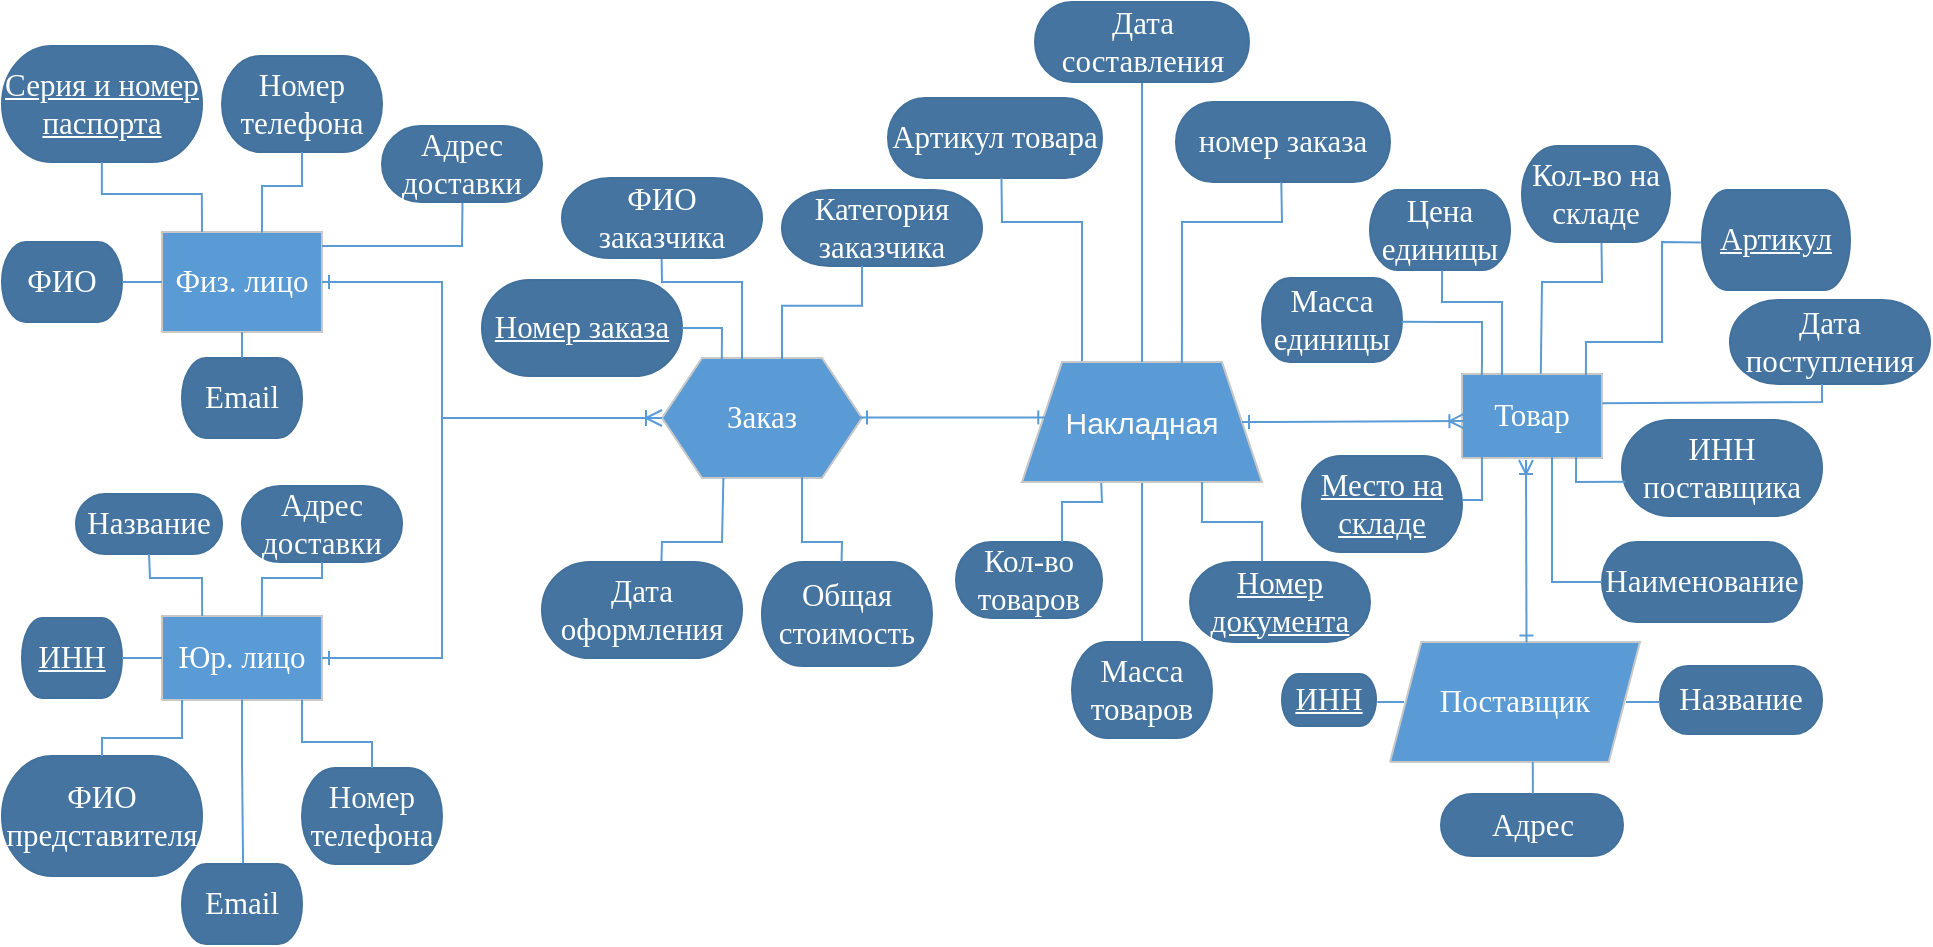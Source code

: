 <mxfile version="24.2.5" type="device">
  <diagram name="Страница-1" id="Страница-1">
    <mxGraphModel dx="1434" dy="836" grid="1" gridSize="10" guides="1" tooltips="1" connect="1" arrows="1" fold="1" page="1" pageScale="1" pageWidth="827" pageHeight="1169" math="0" shadow="0">
      <root>
        <mxCell id="0" />
        <mxCell id="1" parent="0" />
        <UserObject label="&lt;div style=&quot;font-size: 1px&quot;&gt;&lt;font style=&quot;font-size:15.52px;font-family:Times New Roman;color:#feffff;direction:ltr;letter-spacing:0px;line-height:120%;opacity:1&quot;&gt;Физ. лицо&lt;br/&gt;&lt;/font&gt;&lt;/div&gt;" tags="Блок-схема" id="2">
          <mxCell style="verticalAlign=middle;align=center;overflow=width;vsdxID=1;fillColor=#5b9bd5;gradientColor=none;shape=stencil(nZBLDoAgDERP0z3SIyjew0SURgSD+Lu9kMZoXLhwN9O+tukAlrNpJg1SzDH4QW/URgNYgZTkjA4UkwJUgGXng+6DX1zLfmoymdXo17xh5zmRJ6Q42BWCfc2oJfdAr+Yv+AP9Cb7OJ3H/2JG1HNGz/84klThPVCc=);strokeColor=#c8c8c8;spacingTop=-3;spacingBottom=-3;spacingLeft=-3;spacingRight=-3;points=[];labelBackgroundColor=none;rounded=0;html=1;whiteSpace=wrap;" parent="1" vertex="1">
            <mxGeometry x="330" y="245" width="80" height="50" as="geometry" />
          </mxCell>
        </UserObject>
        <UserObject label="&lt;div style=&quot;font-size: 1px&quot;&gt;&lt;font style=&quot;font-size: 15.52px; font-family: &amp;quot;Times New Roman&amp;quot;; direction: ltr; letter-spacing: 0px; line-height: 120%; opacity: 1;&quot;&gt;Юр. лицо&lt;br&gt;&lt;/font&gt;&lt;/div&gt;" tags="Блок-схема" id="3">
          <mxCell style="verticalAlign=middle;align=center;overflow=width;vsdxID=2;fillColor=#5B9BD5;gradientColor=none;shape=stencil(nZBLDoAgDERP0z3SIyjew0SURgSD+Lu9kMZoXLhwN9O+tukAlrNpJg1SzDH4QW/URgNYgZTkjA4UkwJUgGXng+6DX1zLfmoymdXo17xh5zmRJ6Q42BWCfc2oJfdAr+Yv+AP9Cb7OJ3H/2JG1HNGz/84klThPVCc=);strokeColor=#c8c8c8;spacingTop=-3;spacingBottom=-3;spacingLeft=-3;spacingRight=-3;points=[];labelBackgroundColor=none;rounded=0;html=1;whiteSpace=wrap;fontColor=#FFFFFF;" parent="1" vertex="1">
            <mxGeometry x="330" y="437" width="80" height="42" as="geometry" />
          </mxCell>
        </UserObject>
        <UserObject label="&lt;div style=&quot;font-size: 1px&quot;&gt;&lt;font style=&quot;font-size:15.52px;font-family:Times New Roman;color:#feffff;direction:ltr;letter-spacing:0px;line-height:120%;opacity:1&quot;&gt;&lt;u&gt;Серия и номер паспорта&lt;br/&gt;&lt;/u&gt;&lt;/font&gt;&lt;/div&gt;" tags="Блок-схема" id="4">
          <mxCell style="verticalAlign=middle;align=center;overflow=width;vsdxID=3;fillColor=#44749f;gradientColor=none;shape=stencil(jVLRDoIwDPyavS5bGwSeEf+DCMgiAhmg8PeCm7JVQ3xrr9f1di3DpK+yrmAg+kG31+Kh8qFieGQAqqkKrYYlYpgyTMpWFxfdjk1u8i5bmWt0a+/rC5Ppg2BtATGbVArxyk+GW6vG4Ya73POozcPSlKOIR9I2SL9DTECA2QJhyA+2aULKsUCwO3ajWwCAY+yPdaVZSPhDP19Ft/zTFeLgvjjJZezLI44QP1zx6DP+coN44doL35LoVt4jgbhBNr8E23mVqq7Ndbp1eo4LZE4Z0yc=);strokeColor=#41719c;spacingTop=-3;spacingBottom=-3;spacingLeft=-3;spacingRight=-3;points=[];labelBackgroundColor=none;rounded=0;html=1;whiteSpace=wrap;" parent="1" vertex="1">
            <mxGeometry x="250" y="152" width="100" height="58" as="geometry" />
          </mxCell>
        </UserObject>
        <UserObject label="&lt;div style=&quot;font-size: 1px&quot;&gt;&lt;font style=&quot;font-size:15.52px;font-family:Times New Roman;color:#feffff;direction:ltr;letter-spacing:0px;line-height:120%;opacity:1&quot;&gt;Номер телефона&lt;br/&gt;&lt;/font&gt;&lt;/div&gt;" tags="Блок-схема" id="5">
          <mxCell style="verticalAlign=middle;align=center;overflow=width;vsdxID=4;fillColor=#44749f;gradientColor=none;shape=stencil(jVJLEoIwDD1Nt0ybCMga8R6MgHREYAoo3F6wFUpk0F3y8vJ7CcOwyeM6ZcCbVlW39CmTNmd4YgCyzFMl29FiGDEMs0qlV1V1ZaL9Op6Yk3WvHlOFXufBYUoBPmhXcP72z5pbyNLi+t4e99IpXVjo8DFwwDUJYp3BeyDAYADfdzxhOEg5BnB32y50AwA4GKzb2qMZiK+bzquiHd5UhSj4YzjHJ5oQRYge9vC4ZvylBtHClhe+R6JX+bScV8TNy4/G8l6ZLAr9nXacvuMI6VfG6AU=);strokeColor=#41719c;spacingTop=-3;spacingBottom=-3;spacingLeft=-3;spacingRight=-3;points=[];labelBackgroundColor=none;rounded=0;html=1;whiteSpace=wrap;" parent="1" vertex="1">
            <mxGeometry x="360" y="157" width="80" height="48" as="geometry" />
          </mxCell>
        </UserObject>
        <UserObject label="&lt;div style=&quot;font-size: 1px&quot;&gt;&lt;font style=&quot;font-size:15.52px;font-family:Times New Roman;color:#feffff;direction:ltr;letter-spacing:0px;line-height:120%;opacity:1&quot;&gt;ФИО&lt;br/&gt;&lt;/font&gt;&lt;/div&gt;" tags="Блок-схема" id="6">
          <mxCell style="verticalAlign=middle;align=center;overflow=width;vsdxID=5;fillColor=#44749f;gradientColor=none;shape=stencil(jVLRDoIwDPyavZKtiwLPiP9BZMgiMjJA4e+FdIatJotv7fXaa65lshjbalAM+DhZ81BvXU8tkxcGoPtWWT1tEZMlk0VjrLpbM/c15kO1M/foaV77hAX7gO8twFdMBcf8itxO9x43i3Jvs8XBAsu5SPjJNYiwgy9AgNUBaZqcheNIynHAKSp70B0AkMg8lPVXcxAPRTOiGXGFOBhdLktyYgkxhNjh7y5Dxl9mECt8d+FnI3qTryKVJHffguO5Gt11+Jt+nT7jBuEjy/ID);strokeColor=#41719c;spacingTop=-3;spacingBottom=-3;spacingLeft=-3;spacingRight=-3;points=[];labelBackgroundColor=none;rounded=0;html=1;whiteSpace=wrap;" parent="1" vertex="1">
            <mxGeometry x="250" y="250" width="60" height="40" as="geometry" />
          </mxCell>
        </UserObject>
        <UserObject label="&lt;div style=&quot;font-size: 1px&quot;&gt;&lt;font style=&quot;font-size:15.52px;font-family:Times New Roman;color:#feffff;direction:ltr;letter-spacing:0px;line-height:120%;opacity:1&quot;&gt;Email&lt;br/&gt;&lt;/font&gt;&lt;/div&gt;" tags="Блок-схема" id="7">
          <mxCell style="verticalAlign=middle;align=center;overflow=width;vsdxID=6;fillColor=#44749f;gradientColor=none;shape=stencil(jVLRDoIwDPyavZKtiwLPiP9BZMgiMjJA4e+FdIatJotv7fXaa65lshjbalAM+DhZ81BvXU8tkxcGoPtWWT1tEZMlk0VjrLpbM/c15kO1M/foaV77hAX7gO8twFdMBcf8itxO9x43i3Jvs8XBAsu5SPjJNYiwgy9AgNUBaZqcheNIynHAKSp70B0AkMg8lPVXcxAPRTOiGXGFOBhdLktyYgkxhNjh7y5Dxl9mECt8d+FnI3qTryKVJHffguO5Gt11+Jt+nT7jBuEjy/ID);strokeColor=#41719c;spacingTop=-3;spacingBottom=-3;spacingLeft=-3;spacingRight=-3;points=[];labelBackgroundColor=none;rounded=0;html=1;whiteSpace=wrap;" parent="1" vertex="1">
            <mxGeometry x="340" y="308" width="60" height="40" as="geometry" />
          </mxCell>
        </UserObject>
        <UserObject label="&lt;div style=&quot;font-size: 1px&quot;&gt;&lt;font style=&quot;font-size:15.52px;font-family:Times New Roman;color:#feffff;direction:ltr;letter-spacing:0px;line-height:120%;opacity:1&quot;&gt;Название&lt;br/&gt;&lt;/font&gt;&lt;/div&gt;" tags="Блок-схема" id="8">
          <mxCell style="verticalAlign=middle;align=center;overflow=width;vsdxID=7;fillColor=#44749f;gradientColor=none;shape=stencil(jVLRDoIwDPyavZKtiwLPiP9BZMgiMjJA4e+FdIatJotv7fXaa65lshjbalAM+DhZ81BvXU8tkxcGoPtWWT1tEZMlk0VjrLpbM/c15kO1M/foaV77hAX7gO8twFdMBcf8itxO9x43i3Jvs8XBAsu5SPjJNYiwgy9AgNUBaZqcheNIynHAKSp70B0AkMg8lPVXcxAPRTOiGXGFOBhdLktyYgkxhNjh7y5Dxl9mECt8d+FnI3qTryKVJHffguO5Gt11+Jt+nT7jBuEjy/ID);strokeColor=#41719c;spacingTop=-3;spacingBottom=-3;spacingLeft=-3;spacingRight=-3;points=[];labelBackgroundColor=none;rounded=0;html=1;whiteSpace=wrap;" parent="1" vertex="1">
            <mxGeometry x="287" y="376" width="73" height="30" as="geometry" />
          </mxCell>
        </UserObject>
        <UserObject label="&lt;div style=&quot;font-size: 1px&quot;&gt;&lt;font style=&quot;font-size:15.52px;font-family:Times New Roman;color:#feffff;direction:ltr;letter-spacing:0px;line-height:120%;opacity:1&quot;&gt;&lt;u&gt;ИНН&lt;br/&gt;&lt;/u&gt;&lt;/font&gt;&lt;/div&gt;" tags="Блок-схема" id="9">
          <mxCell style="verticalAlign=middle;align=center;overflow=width;vsdxID=8;fillColor=#44749f;gradientColor=none;shape=stencil(jVLRDoIwDPyavZKtiwLPiP9BZMgiMjJA4e+FdIatJotv7fXaa65lshjbalAM+DhZ81BvXU8tkxcGoPtWWT1tEZMlk0VjrLpbM/c15kO1M/foaV77hAX7gO8twFdMBcf8itxO9x43i3Jvs8XBAsu5SPjJNYiwgy9AgNUBaZqcheNIynHAKSp70B0AkMg8lPVXcxAPRTOiGXGFOBhdLktyYgkxhNjh7y5Dxl9mECt8d+FnI3qTryKVJHffguO5Gt11+Jt+nT7jBuEjy/ID);strokeColor=#41719c;spacingTop=-3;spacingBottom=-3;spacingLeft=-3;spacingRight=-3;points=[];labelBackgroundColor=none;rounded=0;html=1;whiteSpace=wrap;" parent="1" vertex="1">
            <mxGeometry x="260" y="438" width="50" height="40" as="geometry" />
          </mxCell>
        </UserObject>
        <UserObject label="&lt;div style=&quot;font-size: 1px&quot;&gt;&lt;font style=&quot;font-size:15.52px;font-family:Times New Roman;color:#feffff;direction:ltr;letter-spacing:0px;line-height:120%;opacity:1&quot;&gt;Номер телефона&lt;br/&gt;&lt;/font&gt;&lt;/div&gt;" tags="Блок-схема" id="10">
          <mxCell style="verticalAlign=middle;align=center;overflow=width;vsdxID=9;fillColor=#44749f;gradientColor=none;shape=stencil(jVJLEoIwDD1Nt0ybCMga8R6MgHREYAoo3F6wFUpk0F3y8vJ7CcOwyeM6ZcCbVlW39CmTNmd4YgCyzFMl29FiGDEMs0qlV1V1ZaL9Op6Yk3WvHlOFXufBYUoBPmhXcP72z5pbyNLi+t4e99IpXVjo8DFwwDUJYp3BeyDAYADfdzxhOEg5BnB32y50AwA4GKzb2qMZiK+bzquiHd5UhSj4YzjHJ5oQRYge9vC4ZvylBtHClhe+R6JX+bScV8TNy4/G8l6ZLAr9nXacvuMI6VfG6AU=);strokeColor=#41719c;spacingTop=-3;spacingBottom=-3;spacingLeft=-3;spacingRight=-3;points=[];labelBackgroundColor=none;rounded=0;html=1;whiteSpace=wrap;" parent="1" vertex="1">
            <mxGeometry x="400" y="513" width="70" height="48" as="geometry" />
          </mxCell>
        </UserObject>
        <UserObject label="&lt;div style=&quot;font-size: 1px&quot;&gt;&lt;font style=&quot;font-size:15.52px;font-family:Times New Roman;color:#feffff;direction:ltr;letter-spacing:0px;line-height:120%;opacity:1&quot;&gt;ФИО представителя&lt;br/&gt;&lt;/font&gt;&lt;/div&gt;" tags="Блок-схема" id="11">
          <mxCell style="verticalAlign=middle;align=center;overflow=width;vsdxID=10;fillColor=#44749f;gradientColor=none;shape=stencil(jVLRDoIwDPyavS5bGwSeEf+DCMgiAhmg8PeCm7JVQ3xrr9f1di3DpK+yrmAg+kG31+Kh8qFieGQAqqkKrYYlYpgyTMpWFxfdjk1u8i5bmWt0a+/rC5Ppg2BtATGbVArxyk+GW6vG4Ya73POozcPSlKOIR9I2SL9DTECA2QJhyA+2aULKsUCwO3ajWwCAY+yPdaVZSPhDP19Ft/zTFeLgvjjJZezLI44QP1zx6DP+coN44doL35LoVt4jgbhBNr8E23mVqq7Ndbp1eo4LZE4Z0yc=);strokeColor=#41719c;spacingTop=-3;spacingBottom=-3;spacingLeft=-3;spacingRight=-3;points=[];labelBackgroundColor=none;rounded=0;html=1;whiteSpace=wrap;" parent="1" vertex="1">
            <mxGeometry x="250" y="507" width="100" height="60" as="geometry" />
          </mxCell>
        </UserObject>
        <UserObject label="&lt;div style=&quot;font-size: 1px&quot;&gt;&lt;font style=&quot;font-size:15.52px;font-family:Times New Roman;color:#feffff;direction:ltr;letter-spacing:0px;line-height:120%;opacity:1&quot;&gt;Заказ&lt;br/&gt;&lt;/font&gt;&lt;/div&gt;" tags="Блок-схема" id="13">
          <mxCell style="verticalAlign=middle;align=center;overflow=width;vsdxID=12;fillColor=#5b9bd5;gradientColor=none;shape=stencil(lZFNCoQwDIVPk30nYWD26txDsNpgp5Xa+fH2tgRRXEhn917yJYEXoGo27aQB1RyDH/WXu2iAakBkZ3TgmBRQA1T1Pugh+LfrxE9tJrN6+U/e8JM5VHkE1SL2psQ/hbXsDuzjD3ZrbvC9fO8FicVk+fXrBJLYo+vZWkn+2D9HnUryJmpW);strokeColor=#c8c8c8;spacingTop=-3;spacingBottom=-3;spacingLeft=-3;spacingRight=-3;points=[];labelBackgroundColor=none;rounded=0;html=1;whiteSpace=wrap;" parent="1" vertex="1">
            <mxGeometry x="580" y="308" width="100" height="60" as="geometry" />
          </mxCell>
        </UserObject>
        <UserObject label="&lt;div style=&quot;font-size: 1px&quot;&gt;&lt;font style=&quot;font-size:15.52px;font-family:Times New Roman;color:#feffff;direction:ltr;letter-spacing:0px;line-height:120%;opacity:1&quot;&gt;Адрес доставки&lt;br/&gt;&lt;/font&gt;&lt;/div&gt;" tags="Блок-схема" id="16">
          <mxCell style="verticalAlign=middle;align=center;overflow=width;vsdxID=15;fillColor=#44749f;gradientColor=none;shape=stencil(jVJLEoIwDD1Nt0ybCMga8R6MgHREYAoo3F6wFUpk0F3y8vJ7CcOwyeM6ZcCbVlW39CmTNmd4YgCyzFMl29FiGDEMs0qlV1V1ZaL9Op6Yk3WvHlOFXufBYUoBPmhXcP72z5pbyNLi+t4e99IpXVjo8DFwwDUJYp3BeyDAYADfdzxhOEg5BnB32y50AwA4GKzb2qMZiK+bzquiHd5UhSj4YzjHJ5oQRYge9vC4ZvylBtHClhe+R6JX+bScV8TNy4/G8l6ZLAr9nXacvuMI6VfG6AU=);strokeColor=#41719c;spacingTop=-3;spacingBottom=-3;spacingLeft=-3;spacingRight=-3;points=[];labelBackgroundColor=none;rounded=0;html=1;whiteSpace=wrap;" parent="1" vertex="1">
            <mxGeometry x="370" y="372" width="80" height="38" as="geometry" />
          </mxCell>
        </UserObject>
        <UserObject label="&lt;div style=&quot;font-size: 1px&quot;&gt;&lt;font style=&quot;font-size:15.52px;font-family:Times New Roman;color:#feffff;direction:ltr;letter-spacing:0px;line-height:120%;opacity:1&quot;&gt;Масса товаров&lt;br&gt;&lt;/font&gt;&lt;/div&gt;" tags="Блок-схема" id="17">
          <mxCell style="verticalAlign=middle;align=center;overflow=width;vsdxID=16;fillColor=#44749f;gradientColor=none;shape=stencil(jVLRDoIwDPyavS5bGwSeEf+DCMgiAhmg8PeCm7JVQ3xrr9f1di3DpK+yrmAg+kG31+Kh8qFieGQAqqkKrYYlYpgyTMpWFxfdjk1u8i5bmWt0a+/rC5Ppg2BtATGbVArxyk+GW6vG4Ya73POozcPSlKOIR9I2SL9DTECA2QJhyA+2aULKsUCwO3ajWwCAY+yPdaVZSPhDP19Ft/zTFeLgvjjJZezLI44QP1zx6DP+coN44doL35LoVt4jgbhBNr8E23mVqq7Ndbp1eo4LZE4Z0yc=);strokeColor=#41719c;spacingTop=-3;spacingBottom=-3;spacingLeft=-3;spacingRight=-3;points=[];labelBackgroundColor=none;rounded=0;html=1;whiteSpace=wrap;" parent="1" vertex="1">
            <mxGeometry x="785" y="450" width="70" height="48" as="geometry" />
          </mxCell>
        </UserObject>
        <UserObject label="&lt;div style=&quot;font-size: 1px&quot;&gt;&lt;font style=&quot;font-size:15.52px;font-family:Times New Roman;color:#feffff;direction:ltr;letter-spacing:0px;line-height:120%;opacity:1&quot;&gt;Дата оформления&lt;br/&gt;&lt;/font&gt;&lt;/div&gt;" tags="Блок-схема" id="18">
          <mxCell style="verticalAlign=middle;align=center;overflow=width;vsdxID=17;fillColor=#44749f;gradientColor=none;shape=stencil(jVJLEoIwDD1Nt0ybCMga8R6MgHREYAoo3F6wFUpk0F3y8vJ7CcOwyeM6ZcCbVlW39CmTNmd4YgCyzFMl29FiGDEMs0qlV1V1ZaL9Op6Yk3WvHlOFXufBYUoBPmhXcP72z5pbyNLi+t4e99IpXVjo8DFwwDUJYp3BeyDAYADfdzxhOEg5BnB32y50AwA4GKzb2qMZiK+bzquiHd5UhSj4YzjHJ5oQRYge9vC4ZvylBtHClhe+R6JX+bScV8TNy4/G8l6ZLAr9nXacvuMI6VfG6AU=);strokeColor=#41719c;spacingTop=-3;spacingBottom=-3;spacingLeft=-3;spacingRight=-3;points=[];labelBackgroundColor=none;rounded=0;html=1;whiteSpace=wrap;" parent="1" vertex="1">
            <mxGeometry x="520" y="410" width="100" height="48" as="geometry" />
          </mxCell>
        </UserObject>
        <UserObject label="&lt;div style=&quot;font-size: 1px&quot;&gt;&lt;font style=&quot;font-size:15.52px;font-family:Times New Roman;color:#feffff;direction:ltr;letter-spacing:0px;line-height:120%;opacity:1&quot;&gt;Общая стоимость&lt;br/&gt;&lt;/font&gt;&lt;/div&gt;" tags="Блок-схема" id="19">
          <mxCell style="verticalAlign=middle;align=center;overflow=width;vsdxID=18;fillColor=#44749f;gradientColor=none;shape=stencil(jVJLEoIwDD1Nt0ybCMga8R6MgHREYAoo3F6wFUpk0F3y8vJ7CcOwyeM6ZcCbVlW39CmTNmd4YgCyzFMl29FiGDEMs0qlV1V1ZaL9Op6Yk3WvHlOFXufBYUoBPmhXcP72z5pbyNLi+t4e99IpXVjo8DFwwDUJYp3BeyDAYADfdzxhOEg5BnB32y50AwA4GKzb2qMZiK+bzquiHd5UhSj4YzjHJ5oQRYge9vC4ZvylBtHClhe+R6JX+bScV8TNy4/G8l6ZLAr9nXacvuMI6VfG6AU=);strokeColor=#41719c;spacingTop=-3;spacingBottom=-3;spacingLeft=-3;spacingRight=-3;points=[];labelBackgroundColor=none;rounded=0;html=1;whiteSpace=wrap;" parent="1" vertex="1">
            <mxGeometry x="630" y="410" width="85" height="52" as="geometry" />
          </mxCell>
        </UserObject>
        <UserObject label="&lt;div style=&quot;font-size: 1px&quot;&gt;&lt;font style=&quot;font-size:15.52px;font-family:Times New Roman;color:#feffff;direction:ltr;letter-spacing:0px;line-height:120%;opacity:1&quot;&gt;&lt;u&gt;Номер заказа&lt;br/&gt;&lt;/u&gt;&lt;/font&gt;&lt;/div&gt;" tags="Блок-схема" id="20">
          <mxCell style="verticalAlign=middle;align=center;overflow=width;vsdxID=19;fillColor=#44749f;gradientColor=none;shape=stencil(jVJLEoIwDD1Nt0ybCMga8R6MgHREYAoo3F6wFUpk0F3y8vJ7CcOwyeM6ZcCbVlW39CmTNmd4YgCyzFMl29FiGDEMs0qlV1V1ZaL9Op6Yk3WvHlOFXufBYUoBPmhXcP72z5pbyNLi+t4e99IpXVjo8DFwwDUJYp3BeyDAYADfdzxhOEg5BnB32y50AwA4GKzb2qMZiK+bzquiHd5UhSj4YzjHJ5oQRYge9vC4ZvylBtHClhe+R6JX+bScV8TNy4/G8l6ZLAr9nXacvuMI6VfG6AU=);strokeColor=#41719c;spacingTop=-3;spacingBottom=-3;spacingLeft=-3;spacingRight=-3;points=[];labelBackgroundColor=none;rounded=0;html=1;whiteSpace=wrap;" parent="1" vertex="1">
            <mxGeometry x="490" y="269" width="100" height="48" as="geometry" />
          </mxCell>
        </UserObject>
        <UserObject label="&lt;div style=&quot;font-size: 1px&quot;&gt;&lt;font style=&quot;font-size:15.52px;font-family:Times New Roman;color:#feffff;direction:ltr;letter-spacing:0px;line-height:120%;opacity:1&quot;&gt;Кол-во товаров&lt;br&gt;&lt;/font&gt;&lt;/div&gt;" tags="Блок-схема" id="21">
          <mxCell style="verticalAlign=middle;align=center;overflow=width;vsdxID=20;fillColor=#44749f;gradientColor=none;shape=stencil(jVJLEoIwDD1Nt0ybCMga8R6MgHREYAoo3F6wFUpk0F3y8vJ7CcOwyeM6ZcCbVlW39CmTNmd4YgCyzFMl29FiGDEMs0qlV1V1ZaL9Op6Yk3WvHlOFXufBYUoBPmhXcP72z5pbyNLi+t4e99IpXVjo8DFwwDUJYp3BeyDAYADfdzxhOEg5BnB32y50AwA4GKzb2qMZiK+bzquiHd5UhSj4YzjHJ5oQRYge9vC4ZvylBtHClhe+R6JX+bScV8TNy4/G8l6ZLAr9nXacvuMI6VfG6AU=);strokeColor=#41719c;spacingTop=-3;spacingBottom=-3;spacingLeft=-3;spacingRight=-3;points=[];labelBackgroundColor=none;rounded=0;html=1;whiteSpace=wrap;" parent="1" vertex="1">
            <mxGeometry x="727" y="400" width="73" height="38" as="geometry" />
          </mxCell>
        </UserObject>
        <UserObject label="&lt;div style=&quot;font-size: 1px&quot;&gt;&lt;font style=&quot;font-size:15.52px;font-family:Times New Roman;color:#feffff;direction:ltr;letter-spacing:0px;line-height:120%;opacity:1&quot;&gt;Товар&lt;br/&gt;&lt;/font&gt;&lt;/div&gt;" tags="Блок-схема" id="25">
          <mxCell style="verticalAlign=middle;align=center;overflow=width;vsdxID=24;fillColor=#5b9bd5;gradientColor=none;shape=stencil(nZBLDoAgDERP0z3SIyjew0SURgSD+Lu9kMZoXLhwN9O+tukAlrNpJg1SzDH4QW/URgNYgZTkjA4UkwJUgGXng+6DX1zLfmoymdXo17xh5zmRJ6Q42BWCfc2oJfdAr+Yv+AP9Cb7OJ3H/2JG1HNGz/84klThPVCc=);strokeColor=#c8c8c8;spacingTop=-3;spacingBottom=-3;spacingLeft=-3;spacingRight=-3;points=[];labelBackgroundColor=none;rounded=0;html=1;whiteSpace=wrap;" parent="1" vertex="1">
            <mxGeometry x="980" y="316" width="70" height="42" as="geometry" />
          </mxCell>
        </UserObject>
        <UserObject label="&lt;div style=&quot;font-size: 1px&quot;&gt;&lt;font style=&quot;font-size:15.52px;font-family:Times New Roman;color:#feffff;direction:ltr;letter-spacing:0px;line-height:120%;opacity:1&quot;&gt;Цена единицы&lt;br&gt;&lt;/font&gt;&lt;/div&gt;" tags="Блок-схема" id="26">
          <mxCell style="verticalAlign=middle;align=center;overflow=width;vsdxID=25;fillColor=#44749f;gradientColor=none;shape=stencil(lVPLcoMwDPwaH6uxpRDgnCb/kWlI8YRCxiGP/n1hJIofCdPepPXKa2slRZtLvT9XCvWld92puttDXyt6V4i2rStn+yFStFW0OXau+nTdtT1wft6PzDH66m7jDQ+uQz2WoP7m1GjOd8xtbOtxi0Xux9XxxUbYOZhMCkxYoR/IQEmQT5wJ0rDKhUUC5UAoLIGk6oX0oANFGWpnJWQUqgc0wVZ/ksdFef9XE5SI++0RSIe6v+0m//ipM5GLi74YhCJ6XeTKGjA2ZX7+1AFYF//pyVvqiN9qTFmY+vZSe3kcvP+YdMgwbcs8H5Fw5Ei0AUMwr9nRNg1vqX8er+UA8UrT9gc=);strokeColor=#41719c;spacingTop=-3;spacingBottom=-3;spacingLeft=-3;spacingRight=-3;points=[];labelBackgroundColor=none;rounded=0;html=1;whiteSpace=wrap;" parent="1" vertex="1">
            <mxGeometry x="934" y="224" width="70" height="40" as="geometry" />
          </mxCell>
        </UserObject>
        <UserObject label="&lt;div style=&quot;font-size: 1px&quot;&gt;&lt;font style=&quot;font-size:15.52px;font-family:Times New Roman;color:#feffff;direction:ltr;letter-spacing:0px;line-height:120%;opacity:1&quot;&gt;Кол-во на складе&lt;br/&gt;&lt;/font&gt;&lt;/div&gt;" tags="Блок-схема" id="27">
          <mxCell style="verticalAlign=middle;align=center;overflow=width;vsdxID=26;fillColor=#44749f;gradientColor=none;shape=stencil(jVJLEoIwDD1Nt0ybCMga8R6MgHREYAoo3F6wFUpk0F3y8vJ7CcOwyeM6ZcCbVlW39CmTNmd4YgCyzFMl29FiGDEMs0qlV1V1ZaL9Op6Yk3WvHlOFXufBYUoBPmhXcP72z5pbyNLi+t4e99IpXVjo8DFwwDUJYp3BeyDAYADfdzxhOEg5BnB32y50AwA4GKzb2qMZiK+bzquiHd5UhSj4YzjHJ5oQRYge9vC4ZvylBtHClhe+R6JX+bScV8TNy4/G8l6ZLAr9nXacvuMI6VfG6AU=);strokeColor=#41719c;spacingTop=-3;spacingBottom=-3;spacingLeft=-3;spacingRight=-3;points=[];labelBackgroundColor=none;rounded=0;html=1;whiteSpace=wrap;" parent="1" vertex="1">
            <mxGeometry x="1010" y="202" width="74" height="48" as="geometry" />
          </mxCell>
        </UserObject>
        <UserObject label="&lt;div style=&quot;font-size: 1px&quot;&gt;&lt;font style=&quot;font-size:15.52px;font-family:Times New Roman;color:#feffff;direction:ltr;letter-spacing:0px;line-height:120%;opacity:1&quot;&gt;Наименование&lt;br/&gt;&lt;/font&gt;&lt;/div&gt;" tags="Блок-схема" id="28">
          <mxCell style="verticalAlign=middle;align=center;overflow=width;vsdxID=27;fillColor=#44749f;gradientColor=none;shape=stencil(jVLLEoIwDPyaXjttMlo5I/4HIyAdEZgCCn8v2GofMIy3dLNJNukSjLsybXMCrOtVc89fMutLgmcCIOsyV7KfI4IJwbhoVH5TzVBn+t2mC3OJHs1z6TDqOi4oiKUK2GQQxj7vi6ZXsnboJ6AC9+jXQen2XKcjsP25X8FGCIDJAELQIzccDDkGOOyOtXQDAFCM/LGuNAMxf6i7LbqMzdusT7krUdje3J/ui/lqczdAn/HXSYKDuDeGlaLwZ37f4OyImwaYA+u1QlaVtqqbD705Q9rXmLwB);strokeColor=#41719c;spacingTop=-3;spacingBottom=-3;spacingLeft=-3;spacingRight=-3;points=[];labelBackgroundColor=none;rounded=0;html=1;whiteSpace=wrap;" parent="1" vertex="1">
            <mxGeometry x="1050" y="400" width="100" height="40" as="geometry" />
          </mxCell>
        </UserObject>
        <UserObject label="&lt;div style=&quot;font-size: 1px&quot;&gt;&lt;font style=&quot;font-size:15.52px;font-family:Times New Roman;color:#feffff;direction:ltr;letter-spacing:0px;line-height:120%;opacity:1&quot;&gt;Масса единицы&lt;br&gt;&lt;/font&gt;&lt;/div&gt;" tags="Блок-схема" id="29">
          <mxCell style="verticalAlign=middle;align=center;overflow=width;vsdxID=28;fillColor=#44749f;gradientColor=none;shape=stencil(jVLRDoIwDPyavZKtiwLPiP9BZMgiMjJA4e+FdIatJotv7fXaa65lshjbalAM+DhZ81BvXU8tkxcGoPtWWT1tEZMlk0VjrLpbM/c15kO1M/foaV77hAX7gO8twFdMBcf8itxO9x43i3Jvs8XBAsu5SPjJNYiwgy9AgNUBaZqcheNIynHAKSp70B0AkMg8lPVXcxAPRTOiGXGFOBhdLktyYgkxhNjh7y5Dxl9mECt8d+FnI3qTryKVJHffguO5Gt11+Jt+nT7jBuEjy/ID);strokeColor=#41719c;spacingTop=-3;spacingBottom=-3;spacingLeft=-3;spacingRight=-3;points=[];labelBackgroundColor=none;rounded=0;html=1;whiteSpace=wrap;" parent="1" vertex="1">
            <mxGeometry x="880" y="268" width="70" height="42" as="geometry" />
          </mxCell>
        </UserObject>
        <UserObject label="&lt;div style=&quot;font-size: 1px&quot;&gt;&lt;font style=&quot;font-size:15.52px;font-family:Times New Roman;color:#feffff;direction:ltr;letter-spacing:0px;line-height:120%;opacity:1&quot;&gt;&lt;u&gt;Место на складе&lt;/u&gt;&lt;br&gt;&lt;/font&gt;&lt;/div&gt;" tags="Блок-схема" id="30">
          <mxCell style="verticalAlign=middle;align=center;overflow=width;vsdxID=29;fillColor=#44749f;gradientColor=none;shape=stencil(jVJLEoIwDD1Nt0ybCMga8R6MgHREYAoo3F6wFUpk0F3y8vJ7CcOwyeM6ZcCbVlW39CmTNmd4YgCyzFMl29FiGDEMs0qlV1V1ZaL9Op6Yk3WvHlOFXufBYUoBPmhXcP72z5pbyNLi+t4e99IpXVjo8DFwwDUJYp3BeyDAYADfdzxhOEg5BnB32y50AwA4GKzb2qMZiK+bzquiHd5UhSj4YzjHJ5oQRYge9vC4ZvylBtHClhe+R6JX+bScV8TNy4/G8l6ZLAr9nXacvuMI6VfG6AU=);strokeColor=#41719c;spacingTop=-3;spacingBottom=-3;spacingLeft=-3;spacingRight=-3;points=[];labelBackgroundColor=none;rounded=0;html=1;whiteSpace=wrap;" parent="1" vertex="1">
            <mxGeometry x="900" y="357" width="80" height="48" as="geometry" />
          </mxCell>
        </UserObject>
        <UserObject label="&lt;div style=&quot;font-size: 1px&quot;&gt;&lt;font style=&quot;font-size:15.52px;font-family:Times New Roman;color:#feffff;direction:ltr;letter-spacing:0px;line-height:120%;opacity:1&quot;&gt;Дата поступления&lt;br/&gt;&lt;/font&gt;&lt;/div&gt;" tags="Блок-схема" id="31">
          <mxCell style="verticalAlign=middle;align=center;overflow=width;vsdxID=30;fillColor=#44749f;gradientColor=none;shape=stencil(jVJLEoIwDD1Nt0ybCMga8R6MgHREYAoo3F6wFUpk0F3y8vJ7CcOwyeM6ZcCbVlW39CmTNmd4YgCyzFMl29FiGDEMs0qlV1V1ZaL9Op6Yk3WvHlOFXufBYUoBPmhXcP72z5pbyNLi+t4e99IpXVjo8DFwwDUJYp3BeyDAYADfdzxhOEg5BnB32y50AwA4GKzb2qMZiK+bzquiHd5UhSj4YzjHJ5oQRYge9vC4ZvylBtHClhe+R6JX+bScV8TNy4/G8l6ZLAr9nXacvuMI6VfG6AU=);strokeColor=#41719c;spacingTop=-3;spacingBottom=-3;spacingLeft=-3;spacingRight=-3;points=[];labelBackgroundColor=none;rounded=0;html=1;whiteSpace=wrap;" parent="1" vertex="1">
            <mxGeometry x="1114" y="279" width="100" height="42" as="geometry" />
          </mxCell>
        </UserObject>
        <UserObject label="&lt;div style=&quot;font-size: 1px&quot;&gt;&lt;font style=&quot;font-size:15.52px;font-family:Times New Roman;color:#feffff;direction:ltr;letter-spacing:0px;line-height:120%;opacity:1&quot;&gt;ИНН поставщика&lt;br&gt;&lt;/font&gt;&lt;/div&gt;" tags="Блок-схема" id="32">
          <mxCell style="verticalAlign=middle;align=center;overflow=width;vsdxID=31;fillColor=#44749f;gradientColor=none;shape=stencil(jVJLEoIwDD1Nt0ybCMga8R6MgHREYAoo3F6wFUpk0F3y8vJ7CcOwyeM6ZcCbVlW39CmTNmd4YgCyzFMl29FiGDEMs0qlV1V1ZaL9Op6Yk3WvHlOFXufBYUoBPmhXcP72z5pbyNLi+t4e99IpXVjo8DFwwDUJYp3BeyDAYADfdzxhOEg5BnB32y50AwA4GKzb2qMZiK+bzquiHd5UhSj4YzjHJ5oQRYge9vC4ZvylBtHClhe+R6JX+bScV8TNy4/G8l6ZLAr9nXacvuMI6VfG6AU=);strokeColor=#41719c;spacingTop=-3;spacingBottom=-3;spacingLeft=-3;spacingRight=-3;points=[];labelBackgroundColor=none;rounded=0;html=1;whiteSpace=wrap;" parent="1" vertex="1">
            <mxGeometry x="1060" y="339" width="100" height="48" as="geometry" />
          </mxCell>
        </UserObject>
        <UserObject label="&lt;div style=&quot;font-size: 1px&quot;&gt;&lt;font style=&quot;font-size:15.52px;font-family:Times New Roman;color:#feffff;direction:ltr;letter-spacing:0px;line-height:120%;opacity:1&quot;&gt;Поставщик&lt;br/&gt;&lt;/font&gt;&lt;/div&gt;" tags="Блок-схема" id="34">
          <mxCell style="verticalAlign=middle;align=center;overflow=width;vsdxID=33;fillColor=#5b9bd5;gradientColor=none;shape=stencil(UzV2Ls5ILEhVNTIoLinKz04tz0wpyVA1dlE1MsrMy0gtyiwBslSNXVWNndPyi1LTi/JL81Ig/IJEkEoQKze/DGRCBUSfAUiHkUElhGdoAOG7QZTmZOYhKbUw1zMlXjVMEqYYn1IjNIPxqMXrXiAD4c+0zJwcSDAhy6OHC1AIEqbGrgA=);strokeColor=#c8c8c8;spacingTop=-3;spacingBottom=-3;spacingLeft=-3;spacingRight=-3;points=[];labelBackgroundColor=none;rounded=0;html=1;whiteSpace=wrap;" parent="1" vertex="1">
            <mxGeometry x="944" y="450" width="125" height="60" as="geometry" />
          </mxCell>
        </UserObject>
        <UserObject label="&lt;div style=&quot;font-size: 1px&quot;&gt;&lt;font style=&quot;font-size:15.52px;font-family:Times New Roman;color:#feffff;direction:ltr;letter-spacing:0px;line-height:120%;opacity:1&quot;&gt;Адрес&lt;br/&gt;&lt;/font&gt;&lt;/div&gt;" tags="Блок-схема" id="35">
          <mxCell style="verticalAlign=middle;align=center;overflow=width;vsdxID=34;fillColor=#44749f;gradientColor=none;shape=stencil(jVLLEoIwDPyaXjttMlo5I/4HIyAdEZgCCn8v2GofMIy3dLNJNukSjLsybXMCrOtVc89fMutLgmcCIOsyV7KfI4IJwbhoVH5TzVBn+t2mC3OJHs1z6TDqOi4oiKUK2GQQxj7vi6ZXsnboJ6AC9+jXQen2XKcjsP25X8FGCIDJAELQIzccDDkGOOyOtXQDAFCM/LGuNAMxf6i7LbqMzdusT7krUdje3J/ui/lqczdAn/HXSYKDuDeGlaLwZ37f4OyImwaYA+u1QlaVtqqbD705Q9rXmLwB);strokeColor=#41719c;spacingTop=-3;spacingBottom=-3;spacingLeft=-3;spacingRight=-3;points=[];labelBackgroundColor=none;rounded=0;html=1;whiteSpace=wrap;" parent="1" vertex="1">
            <mxGeometry x="969.5" y="526" width="91" height="31" as="geometry" />
          </mxCell>
        </UserObject>
        <UserObject label="&lt;div style=&quot;font-size: 1px&quot;&gt;&lt;font style=&quot;font-size:15.52px;font-family:Times New Roman;color:#feffff;direction:ltr;letter-spacing:0px;line-height:120%;opacity:1&quot;&gt;Название&lt;br/&gt;&lt;/font&gt;&lt;/div&gt;" tags="Блок-схема" id="36">
          <mxCell style="verticalAlign=middle;align=center;overflow=width;vsdxID=35;fillColor=#44749f;gradientColor=none;shape=stencil(jVLLEoIwDPyaXjttMlo5I/4HIyAdEZgCCn8v2GofMIy3dLNJNukSjLsybXMCrOtVc89fMutLgmcCIOsyV7KfI4IJwbhoVH5TzVBn+t2mC3OJHs1z6TDqOi4oiKUK2GQQxj7vi6ZXsnboJ6AC9+jXQen2XKcjsP25X8FGCIDJAELQIzccDDkGOOyOtXQDAFCM/LGuNAMxf6i7LbqMzdusT7krUdje3J/ui/lqczdAn/HXSYKDuDeGlaLwZ37f4OyImwaYA+u1QlaVtqqbD705Q9rXmLwB);strokeColor=#41719c;spacingTop=-3;spacingBottom=-3;spacingLeft=-3;spacingRight=-3;points=[];labelBackgroundColor=none;rounded=0;html=1;whiteSpace=wrap;" parent="1" vertex="1">
            <mxGeometry x="1079" y="462" width="81" height="34" as="geometry" />
          </mxCell>
        </UserObject>
        <UserObject label="&lt;div style=&quot;font-size: 1px&quot;&gt;&lt;font style=&quot;font-size:15.52px;font-family:Times New Roman;color:#feffff;direction:ltr;letter-spacing:0px;line-height:120%;opacity:1&quot;&gt;&lt;u&gt;ИНН&lt;br/&gt;&lt;/u&gt;&lt;/font&gt;&lt;/div&gt;" tags="Блок-схема" id="37">
          <mxCell style="verticalAlign=middle;align=center;overflow=width;vsdxID=36;fillColor=#44749f;gradientColor=none;shape=stencil(jVLLEoIwDPyaXjttMlo5I/4HIyAdEZgCCn8v2GofMIy3dLNJNukSjLsybXMCrOtVc89fMutLgmcCIOsyV7KfI4IJwbhoVH5TzVBn+t2mC3OJHs1z6TDqOi4oiKUK2GQQxj7vi6ZXsnboJ6AC9+jXQen2XKcjsP25X8FGCIDJAELQIzccDDkGOOyOtXQDAFCM/LGuNAMxf6i7LbqMzdusT7krUdje3J/ui/lqczdAn/HXSYKDuDeGlaLwZ37f4OyImwaYA+u1QlaVtqqbD705Q9rXmLwB);strokeColor=#41719c;spacingTop=-3;spacingBottom=-3;spacingLeft=-3;spacingRight=-3;points=[];labelBackgroundColor=none;rounded=0;html=1;whiteSpace=wrap;" parent="1" vertex="1">
            <mxGeometry x="890" y="466" width="47" height="26" as="geometry" />
          </mxCell>
        </UserObject>
        <UserObject label="&lt;div style=&quot;font-size: 1px&quot;&gt;&lt;font style=&quot;font-size:15.52px;font-family:Times New Roman;color:#feffff;direction:ltr;letter-spacing:0px;line-height:120%;opacity:1&quot;&gt;ФИО заказчика&lt;br/&gt;&lt;/font&gt;&lt;/div&gt;" tags="Background" id="39">
          <mxCell style="verticalAlign=middle;align=center;overflow=width;vsdxID=76;fillColor=#44749f;gradientColor=none;shape=stencil(jVJLEoIwDD1Nt0ybCMga8R6MgHREYAoo3F6wFUpk0F3y8vJ7CcOwyeM6ZcCbVlW39CmTNmd4YgCyzFMl29FiGDEMs0qlV1V1ZaL9Op6Yk3WvHlOFXufBYUoBPmhXcP72z5pbyNLi+t4e99IpXVjo8DFwwDUJYp3BeyDAYADfdzxhOEg5BnB32y50AwA4GKzb2qMZiK+bzquiHd5UhSj4YzjHJ5oQRYge9vC4ZvylBtHClhe+R6JX+bScV8TNy4/G8l6ZLAr9nXacvuMI6VfG6AU=);strokeColor=#41719c;spacingTop=-3;spacingBottom=-3;spacingLeft=-3;spacingRight=-3;points=[];labelBackgroundColor=none;rounded=0;html=1;whiteSpace=wrap;" parent="1" vertex="1">
            <mxGeometry x="530" y="218" width="100" height="40" as="geometry" />
          </mxCell>
        </UserObject>
        <UserObject label="" tags="Соединительная_линия" id="44">
          <mxCell style="vsdxID=41;edgeStyle=none;startArrow=ERoneToMany;endArrow=ERone;startSize=5;endSize=5;strokeColor=#5b9bd5;spacingTop=0;spacingBottom=0;spacingLeft=0;spacingRight=0;verticalAlign=middle;html=1;labelBackgroundColor=#ffffff;rounded=0;endFill=0;startFill=0;entryX=0.546;entryY=0.005;entryDx=0;entryDy=0;entryPerimeter=0;" parent="1" target="34" edge="1">
            <mxGeometry relative="1" as="geometry">
              <mxPoint y="141" as="offset" />
              <Array as="points" />
              <mxPoint x="1012" y="359" as="sourcePoint" />
              <mxPoint x="1012" y="519" as="targetPoint" />
            </mxGeometry>
          </mxCell>
        </UserObject>
        <UserObject label="" tags="Соединительная_линия" id="45">
          <mxCell style="vsdxID=42;edgeStyle=none;startArrow=none;endArrow=none;startSize=5;endSize=5;strokeColor=#5b9bd5;spacingTop=0;spacingBottom=0;spacingLeft=0;spacingRight=0;verticalAlign=middle;html=1;labelBackgroundColor=#ffffff;rounded=0;exitX=0.5;exitY=1;exitDx=0;exitDy=0;exitPerimeter=0;entryX=0.251;entryY=-0.001;entryDx=0;entryDy=0;entryPerimeter=0;" parent="1" source="8" target="3" edge="1">
            <mxGeometry relative="1" as="geometry">
              <mxPoint x="-24" y="126" as="offset" />
              <Array as="points">
                <mxPoint x="324" y="418" />
                <mxPoint x="350" y="418" />
              </Array>
            </mxGeometry>
          </mxCell>
        </UserObject>
        <UserObject label="" tags="Соединительная_линия" id="46">
          <mxCell style="vsdxID=43;edgeStyle=none;startArrow=none;endArrow=none;startSize=5;endSize=5;strokeColor=#5b9bd5;spacingTop=0;spacingBottom=0;spacingLeft=0;spacingRight=0;verticalAlign=middle;html=1;labelBackgroundColor=#ffffff;rounded=0;exitX=0.5;exitY=0;exitDx=0;exitDy=0;exitPerimeter=0;entryX=0.5;entryY=1;entryDx=0;entryDy=0;entryPerimeter=0;" parent="1" source="7" target="2" edge="1">
            <mxGeometry relative="1" as="geometry">
              <mxPoint y="121" as="offset" />
              <Array as="points" />
            </mxGeometry>
          </mxCell>
        </UserObject>
        <UserObject label="" tags="Соединительная_линия" id="47">
          <mxCell style="vsdxID=44;edgeStyle=none;startArrow=none;endArrow=none;startSize=5;endSize=5;strokeColor=#5b9bd5;spacingTop=0;spacingBottom=0;spacingLeft=0;spacingRight=0;verticalAlign=middle;html=1;labelBackgroundColor=#ffffff;rounded=0;exitX=0.5;exitY=1;exitDx=0;exitDy=0;exitPerimeter=0;entryX=0.625;entryY=0.005;entryDx=0;entryDy=0;entryPerimeter=0;" parent="1" source="5" target="2" edge="1">
            <mxGeometry relative="1" as="geometry">
              <mxPoint x="34" y="131" as="offset" />
              <Array as="points">
                <mxPoint x="400" y="222" />
                <mxPoint x="380" y="222" />
              </Array>
            </mxGeometry>
          </mxCell>
        </UserObject>
        <UserObject label="" tags="Соединительная_линия" id="48">
          <mxCell style="vsdxID=45;edgeStyle=none;startArrow=none;endArrow=none;startSize=5;endSize=5;strokeColor=#5b9bd5;spacingTop=0;spacingBottom=0;spacingLeft=0;spacingRight=0;verticalAlign=middle;html=1;labelBackgroundColor=#ffffff;rounded=0;exitX=0.5;exitY=1;exitDx=0;exitDy=0;exitPerimeter=0;entryX=0.251;entryY=-0.001;entryDx=0;entryDy=0;entryPerimeter=0;" parent="1" edge="1">
            <mxGeometry relative="1" as="geometry">
              <mxPoint x="-38" y="131" as="offset" />
              <Array as="points">
                <mxPoint x="299.92" y="226.05" />
                <mxPoint x="349.92" y="226.05" />
              </Array>
              <mxPoint x="299.92" y="210.05" as="sourcePoint" />
              <mxPoint x="350" y="245" as="targetPoint" />
            </mxGeometry>
          </mxCell>
        </UserObject>
        <UserObject label="" tags="Соединительная_линия" id="49">
          <mxCell style="vsdxID=46;edgeStyle=none;startArrow=none;endArrow=none;startSize=5;endSize=5;strokeColor=#5b9bd5;spacingTop=0;spacingBottom=0;spacingLeft=0;spacingRight=0;verticalAlign=middle;html=1;labelBackgroundColor=#ffffff;rounded=0;exitX=1;exitY=0.5;exitDx=0;exitDy=0;exitPerimeter=0;entryX=0;entryY=0.5;entryDx=0;entryDy=0;entryPerimeter=0;" parent="1" source="6" target="2" edge="1">
            <mxGeometry relative="1" as="geometry">
              <mxPoint x="-15" y="102" as="offset" />
              <Array as="points" />
            </mxGeometry>
          </mxCell>
        </UserObject>
        <UserObject label="" tags="Соединительная_линия" id="50">
          <mxCell style="vsdxID=47;edgeStyle=none;startArrow=none;endArrow=none;startSize=5;endSize=5;strokeColor=#5b9bd5;spacingTop=0;spacingBottom=0;spacingLeft=0;spacingRight=0;verticalAlign=middle;html=1;labelBackgroundColor=#ffffff;rounded=0;exitX=0.5;exitY=0;exitDx=0;exitDy=0;exitPerimeter=0;entryX=0.125;entryY=1;entryDx=0;entryDy=0;entryPerimeter=0;" parent="1" source="11" target="3" edge="1">
            <mxGeometry relative="1" as="geometry">
              <mxPoint x="-21" y="131" as="offset" />
              <Array as="points">
                <mxPoint x="300" y="498" />
                <mxPoint x="320" y="498" />
                <mxPoint x="340" y="498" />
              </Array>
              <mxPoint x="340" y="480" as="targetPoint" />
            </mxGeometry>
          </mxCell>
        </UserObject>
        <UserObject label="" tags="Соединительная_линия" id="51">
          <mxCell style="vsdxID=48;edgeStyle=none;startArrow=none;endArrow=none;startSize=5;endSize=5;strokeColor=#5b9bd5;spacingTop=0;spacingBottom=0;spacingLeft=0;spacingRight=0;verticalAlign=middle;html=1;labelBackgroundColor=#ffffff;rounded=0;exitX=0.5;exitY=0;exitDx=0;exitDy=0;exitPerimeter=0;entryX=0.875;entryY=0.996;entryDx=0;entryDy=0;entryPerimeter=0;" parent="1" source="10" target="3" edge="1">
            <mxGeometry relative="1" as="geometry">
              <mxPoint x="27" y="131" as="offset" />
              <Array as="points">
                <mxPoint x="435" y="500" />
                <mxPoint x="400" y="500" />
              </Array>
            </mxGeometry>
          </mxCell>
        </UserObject>
        <UserObject label="" tags="Соединительная_линия" id="52">
          <mxCell style="vsdxID=49;edgeStyle=none;startArrow=ERone;endArrow=none;startSize=5;endSize=5;strokeColor=#5b9bd5;spacingTop=0;spacingBottom=0;spacingLeft=0;spacingRight=0;verticalAlign=middle;html=1;labelBackgroundColor=#ffffff;rounded=0;exitX=1;exitY=0.5;exitDx=0;exitDy=0;exitPerimeter=0;startFill=0;" parent="1" source="2" edge="1">
            <mxGeometry relative="1" as="geometry">
              <mxPoint x="-110" y="226" as="offset" />
              <Array as="points">
                <mxPoint x="470" y="270" />
              </Array>
              <mxPoint x="470" y="372" as="targetPoint" />
            </mxGeometry>
          </mxCell>
        </UserObject>
        <UserObject label="" tags="Соединительная_линия" id="53">
          <mxCell style="vsdxID=50;edgeStyle=none;startArrow=ERone;endArrow=none;startSize=5;endSize=5;strokeColor=#5b9bd5;spacingTop=0;spacingBottom=0;spacingLeft=0;spacingRight=0;verticalAlign=middle;html=1;labelBackgroundColor=#ffffff;rounded=0;exitX=1;exitY=0.5;exitDx=0;exitDy=0;exitPerimeter=0;startFill=0;" parent="1" source="3" edge="1">
            <mxGeometry relative="1" as="geometry">
              <mxPoint x="-110" y="101" as="offset" />
              <Array as="points">
                <mxPoint x="470" y="458" />
              </Array>
              <mxPoint x="470" y="340" as="targetPoint" />
            </mxGeometry>
          </mxCell>
        </UserObject>
        <UserObject label="" tags="Background" id="54">
          <mxCell style="vsdxID=51;edgeStyle=none;startArrow=none;endArrow=ERoneToMany;strokeColor=#5b9bd5;spacingTop=0;spacingBottom=0;spacingLeft=0;spacingRight=0;verticalAlign=middle;html=1;labelBackgroundColor=#ffffff;rounded=0;entryX=0;entryY=0.5;entryDx=0;entryDy=0;entryPerimeter=0;startFill=0;endFill=0;" parent="1" target="13" edge="1">
            <mxGeometry relative="1" as="geometry">
              <mxPoint x="-50" y="102" as="offset" />
              <Array as="points" />
              <mxPoint x="470" y="338" as="sourcePoint" />
            </mxGeometry>
          </mxCell>
        </UserObject>
        <UserObject label="" tags="Соединительная_линия" id="57">
          <mxCell style="vsdxID=54;edgeStyle=none;startArrow=none;endArrow=none;startSize=5;endSize=5;strokeColor=#5b9bd5;spacingTop=0;spacingBottom=0;spacingLeft=0;spacingRight=0;verticalAlign=middle;html=1;labelBackgroundColor=#ffffff;rounded=0;exitX=0.5;exitY=1;exitDx=0;exitDy=0;exitPerimeter=0;entryX=0.624;entryY=0.005;entryDx=0;entryDy=0;entryPerimeter=0;" parent="1" source="16" target="3" edge="1">
            <mxGeometry relative="1" as="geometry">
              <mxPoint x="29" y="126" as="offset" />
              <Array as="points">
                <mxPoint x="410" y="418" />
                <mxPoint x="400" y="418" />
                <mxPoint x="380" y="418" />
              </Array>
            </mxGeometry>
          </mxCell>
        </UserObject>
        <UserObject label="" tags="Соединительная_линия" id="58">
          <mxCell style="vsdxID=55;edgeStyle=none;startArrow=none;endArrow=none;startSize=5;endSize=5;strokeColor=#5b9bd5;spacingTop=0;spacingBottom=0;spacingLeft=0;spacingRight=0;verticalAlign=middle;html=1;labelBackgroundColor=#ffffff;rounded=0;entryX=0.5;entryY=1;entryDx=0;entryDy=0;" parent="1" source="17" target="eA6DhIDpMeOcS5fN5PJ--78" edge="1">
            <mxGeometry relative="1" as="geometry">
              <mxPoint x="-19" y="105" as="offset" />
              <Array as="points">
                <mxPoint x="820" y="430" />
              </Array>
              <mxPoint x="820" y="410" as="targetPoint" />
            </mxGeometry>
          </mxCell>
        </UserObject>
        <UserObject label="" tags="Соединительная_линия" id="59">
          <mxCell style="vsdxID=56;edgeStyle=none;startArrow=none;endArrow=none;startSize=5;endSize=5;strokeColor=#5b9bd5;spacingTop=0;spacingBottom=0;spacingLeft=0;spacingRight=0;verticalAlign=middle;html=1;labelBackgroundColor=#ffffff;rounded=0;exitX=0.468;exitY=-0.001;exitDx=0;exitDy=0;exitPerimeter=0;entryX=0.7;entryY=0.991;entryDx=0;entryDy=0;entryPerimeter=0;" parent="1" source="19" target="13" edge="1">
            <mxGeometry relative="1" as="geometry">
              <mxPoint x="31" y="101" as="offset" />
              <Array as="points">
                <mxPoint x="670" y="400" />
                <mxPoint x="650" y="400" />
              </Array>
            </mxGeometry>
          </mxCell>
        </UserObject>
        <UserObject label="" tags="Соединительная_линия" id="60">
          <mxCell style="vsdxID=57;edgeStyle=none;startArrow=none;endArrow=none;startSize=5;endSize=5;strokeColor=#5b9bd5;spacingTop=0;spacingBottom=0;spacingLeft=0;spacingRight=0;verticalAlign=middle;html=1;labelBackgroundColor=#ffffff;rounded=0;exitX=0.597;exitY=-0.007;exitDx=0;exitDy=0;exitPerimeter=0;entryX=0.307;entryY=1;entryDx=0;entryDy=0;entryPerimeter=0;" parent="1" source="18" target="13" edge="1">
            <mxGeometry relative="1" as="geometry">
              <mxPoint y="122" as="offset" />
              <Array as="points">
                <mxPoint x="580" y="400" />
                <mxPoint x="610" y="400" />
              </Array>
            </mxGeometry>
          </mxCell>
        </UserObject>
        <UserObject label="" tags="Соединительная_линия" id="61">
          <mxCell style="vsdxID=58;edgeStyle=none;startArrow=none;endArrow=block;startSize=5;endSize=5;strokeColor=#5b9bd5;spacingTop=0;spacingBottom=0;spacingLeft=0;spacingRight=0;verticalAlign=middle;html=1;labelBackgroundColor=#ffffff;rounded=0;exitX=0.5;exitY=1;exitDx=0;exitDy=0;exitPerimeter=0;entryX=0.5;entryY=1;entryDx=0;entryDy=0;entryPerimeter=0;" parent="1" source="13" target="13" edge="1">
            <mxGeometry relative="1" as="geometry">
              <mxPoint y="102" as="offset" />
              <Array as="points" />
            </mxGeometry>
          </mxCell>
        </UserObject>
        <UserObject label="" tags="Соединительная_линия" id="62">
          <mxCell style="vsdxID=59;edgeStyle=none;startArrow=none;endArrow=none;startSize=5;endSize=5;strokeColor=#5b9bd5;spacingTop=0;spacingBottom=0;spacingLeft=0;spacingRight=0;verticalAlign=middle;html=1;labelBackgroundColor=#ffffff;rounded=0;exitX=1;exitY=0.5;exitDx=0;exitDy=0;exitPerimeter=0;entryX=0.299;entryY=0.013;entryDx=0;entryDy=0;entryPerimeter=0;" parent="1" source="20" target="13" edge="1">
            <mxGeometry relative="1" as="geometry">
              <mxPoint x="-24" y="126" as="offset" />
              <Array as="points">
                <mxPoint x="610" y="293" />
              </Array>
            </mxGeometry>
          </mxCell>
        </UserObject>
        <UserObject label="" tags="Соединительная_линия" id="63">
          <mxCell style="vsdxID=60;edgeStyle=none;startArrow=none;endArrow=none;startSize=5;endSize=5;strokeColor=#5b9bd5;spacingTop=0;spacingBottom=0;spacingLeft=0;spacingRight=0;verticalAlign=middle;html=1;labelBackgroundColor=#ffffff;rounded=0;entryX=0.33;entryY=1.006;entryDx=0;entryDy=0;entryPerimeter=0;" parent="1" target="eA6DhIDpMeOcS5fN5PJ--78" edge="1">
            <mxGeometry relative="1" as="geometry">
              <mxPoint x="29" y="129" as="offset" />
              <Array as="points">
                <mxPoint x="780" y="380" />
                <mxPoint x="800" y="380" />
              </Array>
              <mxPoint x="780" y="400" as="sourcePoint" />
              <mxPoint x="763.4" y="728.08" as="targetPoint" />
            </mxGeometry>
          </mxCell>
        </UserObject>
        <UserObject label="" tags="Соединительная_линия" id="67">
          <mxCell style="vsdxID=64;edgeStyle=none;startArrow=none;endArrow=none;startSize=5;endSize=5;strokeColor=#5b9bd5;spacingTop=0;spacingBottom=0;spacingLeft=0;spacingRight=0;verticalAlign=middle;html=1;labelBackgroundColor=#ffffff;rounded=0;entryX=0.285;entryY=0.047;entryDx=0;entryDy=0;entryPerimeter=0;exitX=0.515;exitY=1.005;exitDx=0;exitDy=0;exitPerimeter=0;" parent="1" source="26" target="25" edge="1">
            <mxGeometry relative="1" as="geometry">
              <mxPoint x="-25" y="137" as="offset" />
              <Array as="points">
                <mxPoint x="970" y="280" />
                <mxPoint x="1000" y="280" />
                <mxPoint x="1000" y="299" />
                <mxPoint x="1000" y="309" />
              </Array>
              <mxPoint x="970" y="270" as="sourcePoint" />
            </mxGeometry>
          </mxCell>
        </UserObject>
        <UserObject label="" tags="Соединительная_линия" id="68">
          <mxCell style="vsdxID=65;edgeStyle=none;startArrow=none;endArrow=none;startSize=5;endSize=5;strokeColor=#5b9bd5;spacingTop=0;spacingBottom=0;spacingLeft=0;spacingRight=0;verticalAlign=middle;html=1;labelBackgroundColor=#ffffff;rounded=0;entryX=0.563;entryY=-0.002;entryDx=0;entryDy=0;entryPerimeter=0;exitX=0.537;exitY=1.009;exitDx=0;exitDy=0;exitPerimeter=0;" parent="1" source="27" target="25" edge="1">
            <mxGeometry relative="1" as="geometry">
              <mxPoint x="31" y="130" as="offset" />
              <Array as="points">
                <mxPoint x="1050" y="270" />
                <mxPoint x="1020" y="270" />
              </Array>
              <mxPoint x="1050" y="269" as="sourcePoint" />
            </mxGeometry>
          </mxCell>
        </UserObject>
        <UserObject label="" tags="Соединительная_линия" id="69">
          <mxCell style="vsdxID=66;edgeStyle=none;startArrow=none;endArrow=none;startSize=5;endSize=5;strokeColor=#5b9bd5;spacingTop=0;spacingBottom=0;spacingLeft=0;spacingRight=0;verticalAlign=middle;html=1;labelBackgroundColor=#ffffff;rounded=0;entryX=0.141;entryY=0.044;entryDx=0;entryDy=0;entryPerimeter=0;exitX=0.997;exitY=0.522;exitDx=0;exitDy=0;exitPerimeter=0;" parent="1" source="29" target="25" edge="1">
            <mxGeometry relative="1" as="geometry">
              <mxPoint x="-15" y="116" as="offset" />
              <Array as="points">
                <mxPoint x="970" y="290" />
                <mxPoint x="990" y="290" />
                <mxPoint x="990" y="309" />
              </Array>
              <mxPoint x="940" y="289" as="sourcePoint" />
            </mxGeometry>
          </mxCell>
        </UserObject>
        <UserObject label="" tags="Соединительная_линия" id="70">
          <mxCell style="vsdxID=67;edgeStyle=none;startArrow=none;endArrow=none;startSize=5;endSize=5;strokeColor=#5b9bd5;spacingTop=0;spacingBottom=0;spacingLeft=0;spacingRight=0;verticalAlign=middle;html=1;labelBackgroundColor=#ffffff;rounded=0;entryX=0.142;entryY=0.977;entryDx=0;entryDy=0;entryPerimeter=0;" parent="1" target="25" edge="1">
            <mxGeometry relative="1" as="geometry">
              <mxPoint x="-5" y="122" as="offset" />
              <Array as="points">
                <mxPoint x="990" y="379" />
              </Array>
              <mxPoint x="980" y="379" as="sourcePoint" />
            </mxGeometry>
          </mxCell>
        </UserObject>
        <UserObject label="" tags="Соединительная_линия" id="71">
          <mxCell style="vsdxID=68;edgeStyle=none;startArrow=none;endArrow=none;startSize=5;endSize=5;strokeColor=#5b9bd5;spacingTop=0;spacingBottom=0;spacingLeft=0;spacingRight=0;verticalAlign=middle;html=1;labelBackgroundColor=#ffffff;rounded=0;entryX=1.001;entryY=0.349;entryDx=0;entryDy=0;entryPerimeter=0;" parent="1" target="25" edge="1">
            <mxGeometry relative="1" as="geometry">
              <mxPoint x="76" y="101" as="offset" />
              <Array as="points">
                <mxPoint x="1160" y="330" />
              </Array>
              <mxPoint x="1160" y="321" as="sourcePoint" />
              <mxPoint x="1050" y="349.0" as="targetPoint" />
            </mxGeometry>
          </mxCell>
        </UserObject>
        <UserObject label="" tags="Соединительная_линия" id="72">
          <mxCell style="vsdxID=69;edgeStyle=none;startArrow=none;endArrow=none;startSize=5;endSize=5;strokeColor=#5b9bd5;spacingTop=0;spacingBottom=0;spacingLeft=0;spacingRight=0;verticalAlign=middle;html=1;labelBackgroundColor=#ffffff;rounded=0;exitX=0.016;exitY=0.644;exitDx=0;exitDy=0;exitPerimeter=0;entryX=0.815;entryY=0.979;entryDx=0;entryDy=0;entryPerimeter=0;" parent="1" source="32" target="25" edge="1">
            <mxGeometry relative="1" as="geometry">
              <mxPoint x="83" y="101" as="offset" />
              <Array as="points">
                <mxPoint x="1037" y="370" />
              </Array>
            </mxGeometry>
          </mxCell>
        </UserObject>
        <mxCell id="73" parent="1" vertex="1">
          <mxGeometry x="1025" y="363" as="geometry" />
        </mxCell>
        <UserObject label="" tags="Соединительная_линия" id="74">
          <mxCell style="vsdxID=70;edgeStyle=none;startArrow=none;endArrow=none;startSize=5;endSize=5;strokeColor=#5b9bd5;spacingTop=0;spacingBottom=0;spacingLeft=0;spacingRight=0;verticalAlign=middle;html=1;labelBackgroundColor=#ffffff;rounded=0;exitX=0;exitY=0.5;exitDx=0;exitDy=0;exitPerimeter=0;entryX=0.643;entryY=0.987;entryDx=0;entryDy=0;entryPerimeter=0;" parent="1" source="28" target="25" edge="1">
            <mxGeometry relative="1" as="geometry">
              <mxPoint x="114" y="104" as="offset" />
              <Array as="points">
                <mxPoint x="1025" y="420" />
                <mxPoint x="1025" y="359" />
              </Array>
            </mxGeometry>
          </mxCell>
        </UserObject>
        <UserObject label="" tags="Соединительная_линия" id="75">
          <mxCell style="vsdxID=71;edgeStyle=none;startArrow=none;endArrow=none;startSize=5;endSize=5;strokeColor=#5b9bd5;spacingTop=0;spacingBottom=0;spacingLeft=0;spacingRight=0;verticalAlign=middle;html=1;labelBackgroundColor=#ffffff;rounded=0;exitX=0.505;exitY=0;exitDx=0;exitDy=0;exitPerimeter=0;entryX=0.571;entryY=0.997;entryDx=0;entryDy=0;entryPerimeter=0;" parent="1" source="35" target="34" edge="1">
            <mxGeometry relative="1" as="geometry">
              <mxPoint y="125" as="offset" />
              <Array as="points" />
            </mxGeometry>
          </mxCell>
        </UserObject>
        <UserObject label="" tags="Соединительная_линия" id="76">
          <mxCell style="vsdxID=72;edgeStyle=none;startArrow=none;endArrow=none;startSize=5;endSize=5;strokeColor=#5b9bd5;spacingTop=0;spacingBottom=0;spacingLeft=0;spacingRight=0;verticalAlign=middle;html=1;labelBackgroundColor=#ffffff;rounded=0;exitX=0;exitY=0.529;exitDx=0;exitDy=0;exitPerimeter=0;entryX=0.944;entryY=0.5;entryDx=0;entryDy=0;entryPerimeter=0;" parent="1" source="36" target="34" edge="1">
            <mxGeometry relative="1" as="geometry">
              <mxPoint x="25" y="102" as="offset" />
              <Array as="points" />
            </mxGeometry>
          </mxCell>
        </UserObject>
        <UserObject label="" tags="Соединительная_линия" id="77">
          <mxCell style="vsdxID=73;edgeStyle=none;startArrow=none;endArrow=none;startSize=5;endSize=5;strokeColor=#5b9bd5;spacingTop=0;spacingBottom=0;spacingLeft=0;spacingRight=0;verticalAlign=middle;html=1;labelBackgroundColor=#ffffff;rounded=0;exitX=1.013;exitY=0.538;exitDx=0;exitDy=0;exitPerimeter=0;entryX=0.056;entryY=0.5;entryDx=0;entryDy=0;entryPerimeter=0;" parent="1" source="37" target="34" edge="1">
            <mxGeometry relative="1" as="geometry">
              <mxPoint x="-24" y="102" as="offset" />
              <Array as="points" />
            </mxGeometry>
          </mxCell>
        </UserObject>
        <UserObject label="" tags="Соединительная_линия" id="78">
          <mxCell style="vsdxID=74;edgeStyle=none;startArrow=none;endArrow=none;startSize=5;endSize=5;strokeColor=#5b9bd5;spacingTop=0;spacingBottom=0;spacingLeft=0;spacingRight=0;verticalAlign=middle;html=1;labelBackgroundColor=#ffffff;rounded=0;exitX=1;exitY=0.5;exitDx=0;exitDy=0;exitPerimeter=0;entryX=0;entryY=0.5;entryDx=0;entryDy=0;entryPerimeter=0;" parent="1" source="9" target="3" edge="1">
            <mxGeometry relative="1" as="geometry">
              <mxPoint x="-15" y="102" as="offset" />
              <Array as="points" />
            </mxGeometry>
          </mxCell>
        </UserObject>
        <UserObject label="" tags="Соединительная_линия" id="cOxNBb0E6RN7i_XblpK5-82">
          <mxCell style="vsdxID=59;edgeStyle=none;startArrow=none;endArrow=none;startSize=5;endSize=5;strokeColor=#5b9bd5;spacingTop=0;spacingBottom=0;spacingLeft=0;spacingRight=0;verticalAlign=middle;html=1;labelBackgroundColor=#ffffff;rounded=0;exitX=0.498;exitY=1.012;exitDx=0;exitDy=0;exitPerimeter=0;entryX=0.401;entryY=0.036;entryDx=0;entryDy=0;entryPerimeter=0;" parent="1" source="39" target="13" edge="1">
            <mxGeometry relative="1" as="geometry">
              <mxPoint x="-24" y="126" as="offset" />
              <Array as="points">
                <mxPoint x="580" y="270" />
                <mxPoint x="620" y="270" />
                <mxPoint x="620" y="310" />
              </Array>
              <mxPoint x="595" y="302" as="sourcePoint" />
              <mxPoint x="630" y="304" as="targetPoint" />
            </mxGeometry>
          </mxCell>
        </UserObject>
        <UserObject label="&lt;div style=&quot;font-size: 1px&quot;&gt;&lt;font style=&quot;font-size:15.52px;font-family:Times New Roman;color:#feffff;direction:ltr;letter-spacing:0px;line-height:120%;opacity:1&quot;&gt;Адрес доставки&lt;br/&gt;&lt;/font&gt;&lt;/div&gt;" tags="Блок-схема" id="9pJVbluMVTH4wlG1tkcj-78">
          <mxCell style="verticalAlign=middle;align=center;overflow=width;vsdxID=15;fillColor=#44749f;gradientColor=none;shape=stencil(jVJLEoIwDD1Nt0ybCMga8R6MgHREYAoo3F6wFUpk0F3y8vJ7CcOwyeM6ZcCbVlW39CmTNmd4YgCyzFMl29FiGDEMs0qlV1V1ZaL9Op6Yk3WvHlOFXufBYUoBPmhXcP72z5pbyNLi+t4e99IpXVjo8DFwwDUJYp3BeyDAYADfdzxhOEg5BnB32y50AwA4GKzb2qMZiK+bzquiHd5UhSj4YzjHJ5oQRYge9vC4ZvylBtHClhe+R6JX+bScV8TNy4/G8l6ZLAr9nXacvuMI6VfG6AU=);strokeColor=#41719c;spacingTop=-3;spacingBottom=-3;spacingLeft=-3;spacingRight=-3;points=[];labelBackgroundColor=none;rounded=0;html=1;whiteSpace=wrap;" parent="1" vertex="1">
            <mxGeometry x="440" y="192" width="80" height="38" as="geometry" />
          </mxCell>
        </UserObject>
        <UserObject label="" tags="Соединительная_линия" id="9pJVbluMVTH4wlG1tkcj-79">
          <mxCell style="vsdxID=44;edgeStyle=none;startArrow=none;endArrow=none;startSize=5;endSize=5;strokeColor=#5b9bd5;spacingTop=0;spacingBottom=0;spacingLeft=0;spacingRight=0;verticalAlign=middle;html=1;labelBackgroundColor=#ffffff;rounded=0;exitX=0.503;exitY=1.014;exitDx=0;exitDy=0;exitPerimeter=0;entryX=1;entryY=0.14;entryDx=0;entryDy=0;entryPerimeter=0;" parent="1" source="9pJVbluMVTH4wlG1tkcj-78" target="2" edge="1">
            <mxGeometry relative="1" as="geometry">
              <mxPoint x="34" y="131" as="offset" />
              <Array as="points">
                <mxPoint x="480" y="252" />
              </Array>
              <mxPoint x="410" y="215" as="sourcePoint" />
              <mxPoint x="420" y="252" as="targetPoint" />
            </mxGeometry>
          </mxCell>
        </UserObject>
        <UserObject label="&lt;div style=&quot;font-size: 1px&quot;&gt;&lt;font style=&quot;font-size:15.52px;font-family:Times New Roman;color:#feffff;direction:ltr;letter-spacing:0px;line-height:120%;opacity:1&quot;&gt;Категория заказчика&lt;br&gt;&lt;/font&gt;&lt;/div&gt;" tags="Блок-схема" id="sPrDQUL6cLRJN6rnWTDt-79">
          <mxCell style="verticalAlign=middle;align=center;overflow=width;vsdxID=20;fillColor=#44749f;gradientColor=none;shape=stencil(jVJLEoIwDD1Nt0ybCMga8R6MgHREYAoo3F6wFUpk0F3y8vJ7CcOwyeM6ZcCbVlW39CmTNmd4YgCyzFMl29FiGDEMs0qlV1V1ZaL9Op6Yk3WvHlOFXufBYUoBPmhXcP72z5pbyNLi+t4e99IpXVjo8DFwwDUJYp3BeyDAYADfdzxhOEg5BnB32y50AwA4GKzb2qMZiK+bzquiHd5UhSj4YzjHJ5oQRYge9vC4ZvylBtHClhe+R6JX+bScV8TNy4/G8l6ZLAr9nXacvuMI6VfG6AU=);strokeColor=#41719c;spacingTop=-3;spacingBottom=-3;spacingLeft=-3;spacingRight=-3;points=[];labelBackgroundColor=none;rounded=0;html=1;whiteSpace=wrap;" parent="1" vertex="1">
            <mxGeometry x="640" y="224" width="100" height="38" as="geometry" />
          </mxCell>
        </UserObject>
        <UserObject label="" tags="Соединительная_линия" id="sPrDQUL6cLRJN6rnWTDt-80">
          <mxCell style="vsdxID=59;edgeStyle=none;startArrow=none;endArrow=none;startSize=5;endSize=5;strokeColor=#5b9bd5;spacingTop=0;spacingBottom=0;spacingLeft=0;spacingRight=0;verticalAlign=middle;html=1;labelBackgroundColor=#ffffff;rounded=0;exitX=0.4;exitY=0.998;exitDx=0;exitDy=0;exitPerimeter=0;entryX=0.401;entryY=0.036;entryDx=0;entryDy=0;entryPerimeter=0;" parent="1" source="sPrDQUL6cLRJN6rnWTDt-79" edge="1">
            <mxGeometry relative="1" as="geometry">
              <mxPoint x="-24" y="126" as="offset" />
              <Array as="points">
                <mxPoint x="680" y="281.85" />
                <mxPoint x="640" y="281.85" />
                <mxPoint x="640" y="321.85" />
                <mxPoint x="630" y="331.85" />
              </Array>
              <mxPoint x="680" y="274.002" as="sourcePoint" />
              <mxPoint x="630" y="331.85" as="targetPoint" />
            </mxGeometry>
          </mxCell>
        </UserObject>
        <UserObject label="&lt;div style=&quot;font-size: 1px&quot;&gt;&lt;font style=&quot;font-size:15.52px;font-family:Times New Roman;color:#feffff;direction:ltr;letter-spacing:0px;line-height:120%;opacity:1&quot;&gt;Артикул товара&lt;br&gt;&lt;/font&gt;&lt;/div&gt;" tags="Блок-схема" id="VsWRXixY7B0CiuvRWnK8-78">
          <mxCell style="verticalAlign=middle;align=center;overflow=width;vsdxID=27;fillColor=#44749f;gradientColor=none;shape=stencil(jVLLEoIwDPyaXjttMlo5I/4HIyAdEZgCCn8v2GofMIy3dLNJNukSjLsybXMCrOtVc89fMutLgmcCIOsyV7KfI4IJwbhoVH5TzVBn+t2mC3OJHs1z6TDqOi4oiKUK2GQQxj7vi6ZXsnboJ6AC9+jXQen2XKcjsP25X8FGCIDJAELQIzccDDkGOOyOtXQDAFCM/LGuNAMxf6i7LbqMzdusT7krUdje3J/ui/lqczdAn/HXSYKDuDeGlaLwZ37f4OyImwaYA+u1QlaVtqqbD705Q9rXmLwB);strokeColor=#41719c;spacingTop=-3;spacingBottom=-3;spacingLeft=-3;spacingRight=-3;points=[];labelBackgroundColor=none;rounded=0;html=1;whiteSpace=wrap;" parent="1" vertex="1">
            <mxGeometry x="693" y="178" width="107" height="40" as="geometry" />
          </mxCell>
        </UserObject>
        <UserObject label="" tags="Соединительная_линия" id="VsWRXixY7B0CiuvRWnK8-79">
          <mxCell style="vsdxID=57;edgeStyle=none;startArrow=none;endArrow=none;startSize=5;endSize=5;strokeColor=#5b9bd5;spacingTop=0;spacingBottom=0;spacingLeft=0;spacingRight=0;verticalAlign=middle;html=1;labelBackgroundColor=#ffffff;rounded=0;entryX=0.25;entryY=0;entryDx=0;entryDy=0;exitX=0.53;exitY=0.997;exitDx=0;exitDy=0;exitPerimeter=0;" parent="1" source="VsWRXixY7B0CiuvRWnK8-78" target="eA6DhIDpMeOcS5fN5PJ--78" edge="1">
            <mxGeometry relative="1" as="geometry">
              <mxPoint y="122" as="offset" />
              <Array as="points">
                <mxPoint x="750" y="240" />
                <mxPoint x="790" y="240" />
                <mxPoint x="790" y="290" />
              </Array>
              <mxPoint x="764" y="220" as="sourcePoint" />
              <mxPoint x="965.1" y="263.7" as="targetPoint" />
            </mxGeometry>
          </mxCell>
        </UserObject>
        <UserObject label="&lt;div style=&quot;font-size: 1px&quot;&gt;&lt;font style=&quot;font-size:15.52px;font-family:Times New Roman;color:#feffff;direction:ltr;letter-spacing:0px;line-height:120%;opacity:1&quot;&gt;Email&lt;br/&gt;&lt;/font&gt;&lt;/div&gt;" tags="Блок-схема" id="TiyCd1oAfPmznxSsUnlL-78">
          <mxCell style="verticalAlign=middle;align=center;overflow=width;vsdxID=6;fillColor=#44749f;gradientColor=none;shape=stencil(jVLRDoIwDPyavZKtiwLPiP9BZMgiMjJA4e+FdIatJotv7fXaa65lshjbalAM+DhZ81BvXU8tkxcGoPtWWT1tEZMlk0VjrLpbM/c15kO1M/foaV77hAX7gO8twFdMBcf8itxO9x43i3Jvs8XBAsu5SPjJNYiwgy9AgNUBaZqcheNIynHAKSp70B0AkMg8lPVXcxAPRTOiGXGFOBhdLktyYgkxhNjh7y5Dxl9mECt8d+FnI3qTryKVJHffguO5Gt11+Jt+nT7jBuEjy/ID);strokeColor=#41719c;spacingTop=-3;spacingBottom=-3;spacingLeft=-3;spacingRight=-3;points=[];labelBackgroundColor=none;rounded=0;html=1;whiteSpace=wrap;" parent="1" vertex="1">
            <mxGeometry x="340" y="561" width="60" height="40" as="geometry" />
          </mxCell>
        </UserObject>
        <UserObject label="" tags="Соединительная_линия" id="TiyCd1oAfPmznxSsUnlL-79">
          <mxCell style="vsdxID=48;edgeStyle=none;startArrow=none;endArrow=none;startSize=5;endSize=5;strokeColor=#5b9bd5;spacingTop=0;spacingBottom=0;spacingLeft=0;spacingRight=0;verticalAlign=middle;html=1;labelBackgroundColor=#ffffff;rounded=0;exitX=0.509;exitY=-0.01;exitDx=0;exitDy=0;exitPerimeter=0;entryX=0.5;entryY=0.993;entryDx=0;entryDy=0;entryPerimeter=0;" parent="1" source="TiyCd1oAfPmznxSsUnlL-78" target="3" edge="1">
            <mxGeometry relative="1" as="geometry">
              <mxPoint x="27" y="131" as="offset" />
              <Array as="points">
                <mxPoint x="370" y="510" />
              </Array>
              <mxPoint x="445" y="523" as="sourcePoint" />
              <mxPoint x="370" y="490" as="targetPoint" />
            </mxGeometry>
          </mxCell>
        </UserObject>
        <mxCell id="eA6DhIDpMeOcS5fN5PJ--78" value="&lt;font color=&quot;#ffffff&quot; style=&quot;font-size: 15px;&quot;&gt;Накладная&lt;/font&gt;" style="shape=trapezoid;perimeter=trapezoidPerimeter;whiteSpace=wrap;html=1;fixedSize=1;fillColor=#5B9BD5;strokeColor=#C8C8C8;spacingTop=-3;spacingLeft=-3;spacingBottom=-3;spacingRight=-3;fontSize=15;" parent="1" vertex="1">
          <mxGeometry x="760" y="310" width="120" height="60" as="geometry" />
        </mxCell>
        <UserObject label="" tags="Соединительная_линия" id="eA6DhIDpMeOcS5fN5PJ--79">
          <mxCell style="vsdxID=60;edgeStyle=none;startArrow=ERone;endArrow=ERone;startSize=5;endSize=5;strokeColor=#5b9bd5;spacingTop=0;spacingBottom=0;spacingLeft=0;spacingRight=0;verticalAlign=middle;html=1;labelBackgroundColor=#ffffff;rounded=0;entryX=0.99;entryY=0.496;entryDx=0;entryDy=0;entryPerimeter=0;exitX=0.097;exitY=0.462;exitDx=0;exitDy=0;exitPerimeter=0;endFill=0;startFill=0;" parent="1" source="eA6DhIDpMeOcS5fN5PJ--78" target="13" edge="1">
            <mxGeometry relative="1" as="geometry">
              <mxPoint x="29" y="129" as="offset" />
              <Array as="points" />
              <mxPoint x="750" y="340" as="sourcePoint" />
              <mxPoint x="831" y="379" as="targetPoint" />
            </mxGeometry>
          </mxCell>
        </UserObject>
        <UserObject label="" tags="Соединительная_линия" id="eA6DhIDpMeOcS5fN5PJ--80">
          <mxCell style="vsdxID=60;edgeStyle=none;startArrow=ERone;endArrow=ERoneToMany;startSize=5;endSize=5;strokeColor=#5b9bd5;spacingTop=0;spacingBottom=0;spacingLeft=0;spacingRight=0;verticalAlign=middle;html=1;labelBackgroundColor=#ffffff;rounded=0;exitX=1;exitY=0.5;exitDx=0;exitDy=0;entryX=0.01;entryY=0.561;entryDx=0;entryDy=0;entryPerimeter=0;startFill=0;endFill=0;" parent="1" source="eA6DhIDpMeOcS5fN5PJ--78" target="25" edge="1">
            <mxGeometry relative="1" as="geometry">
              <mxPoint x="29" y="129" as="offset" />
              <Array as="points" />
              <mxPoint x="780" y="348" as="sourcePoint" />
              <mxPoint x="1000" y="340" as="targetPoint" />
            </mxGeometry>
          </mxCell>
        </UserObject>
        <UserObject label="&lt;div style=&quot;font-size: 1px&quot;&gt;&lt;font style=&quot;font-size:15.52px;font-family:Times New Roman;color:#feffff;direction:ltr;letter-spacing:0px;line-height:120%;opacity:1&quot;&gt;&lt;u&gt;Номер документа&lt;br&gt;&lt;/u&gt;&lt;/font&gt;&lt;/div&gt;" tags="Блок-схема" id="eA6DhIDpMeOcS5fN5PJ--81">
          <mxCell style="verticalAlign=middle;align=center;overflow=width;vsdxID=19;fillColor=#44749f;gradientColor=none;shape=stencil(jVJLEoIwDD1Nt0ybCMga8R6MgHREYAoo3F6wFUpk0F3y8vJ7CcOwyeM6ZcCbVlW39CmTNmd4YgCyzFMl29FiGDEMs0qlV1V1ZaL9Op6Yk3WvHlOFXufBYUoBPmhXcP72z5pbyNLi+t4e99IpXVjo8DFwwDUJYp3BeyDAYADfdzxhOEg5BnB32y50AwA4GKzb2qMZiK+bzquiHd5UhSj4YzjHJ5oQRYge9vC4ZvylBtHClhe+R6JX+bScV8TNy4/G8l6ZLAr9nXacvuMI6VfG6AU=);strokeColor=#41719c;spacingTop=-3;spacingBottom=-3;spacingLeft=-3;spacingRight=-3;points=[];labelBackgroundColor=none;rounded=0;html=1;whiteSpace=wrap;" parent="1" vertex="1">
            <mxGeometry x="844" y="410" width="90" height="40" as="geometry" />
          </mxCell>
        </UserObject>
        <UserObject label="" tags="Соединительная_линия" id="eA6DhIDpMeOcS5fN5PJ--82">
          <mxCell style="vsdxID=60;edgeStyle=none;startArrow=none;endArrow=none;startSize=5;endSize=5;strokeColor=#5b9bd5;spacingTop=0;spacingBottom=0;spacingLeft=0;spacingRight=0;verticalAlign=middle;html=1;labelBackgroundColor=#ffffff;rounded=0;entryX=0.75;entryY=1;entryDx=0;entryDy=0;exitX=0.4;exitY=-0.007;exitDx=0;exitDy=0;exitPerimeter=0;" parent="1" source="eA6DhIDpMeOcS5fN5PJ--81" target="eA6DhIDpMeOcS5fN5PJ--78" edge="1">
            <mxGeometry relative="1" as="geometry">
              <mxPoint x="29" y="129" as="offset" />
              <Array as="points">
                <mxPoint x="880" y="390" />
                <mxPoint x="850" y="390" />
              </Array>
              <mxPoint x="790" y="410" as="sourcePoint" />
              <mxPoint x="810" y="380" as="targetPoint" />
            </mxGeometry>
          </mxCell>
        </UserObject>
        <UserObject label="&lt;div style=&quot;font-size: 1px&quot;&gt;&lt;font style=&quot;font-size:15.52px;font-family:Times New Roman;color:#feffff;direction:ltr;letter-spacing:0px;line-height:120%;opacity:1&quot;&gt;&lt;u&gt;Артикул&lt;/u&gt;&lt;br&gt;&lt;/font&gt;&lt;/div&gt;" tags="Блок-схема" id="eA6DhIDpMeOcS5fN5PJ--83">
          <mxCell style="verticalAlign=middle;align=center;overflow=width;vsdxID=27;fillColor=#44749f;gradientColor=none;shape=stencil(jVLLEoIwDPyaXjttMlo5I/4HIyAdEZgCCn8v2GofMIy3dLNJNukSjLsybXMCrOtVc89fMutLgmcCIOsyV7KfI4IJwbhoVH5TzVBn+t2mC3OJHs1z6TDqOi4oiKUK2GQQxj7vi6ZXsnboJ6AC9+jXQen2XKcjsP25X8FGCIDJAELQIzccDDkGOOyOtXQDAFCM/LGuNAMxf6i7LbqMzdusT7krUdje3J/ui/lqczdAn/HXSYKDuDeGlaLwZ37f4OyImwaYA+u1QlaVtqqbD705Q9rXmLwB);strokeColor=#41719c;spacingTop=-3;spacingBottom=-3;spacingLeft=-3;spacingRight=-3;points=[];labelBackgroundColor=none;rounded=0;html=1;whiteSpace=wrap;" parent="1" vertex="1">
            <mxGeometry x="1100" y="224" width="74" height="50" as="geometry" />
          </mxCell>
        </UserObject>
        <UserObject label="" tags="Соединительная_линия" id="eA6DhIDpMeOcS5fN5PJ--84">
          <mxCell style="vsdxID=65;edgeStyle=none;startArrow=none;endArrow=none;startSize=5;endSize=5;strokeColor=#5b9bd5;spacingTop=0;spacingBottom=0;spacingLeft=0;spacingRight=0;verticalAlign=middle;html=1;labelBackgroundColor=#ffffff;rounded=0;entryX=0.885;entryY=0.027;entryDx=0;entryDy=0;entryPerimeter=0;exitX=-0.008;exitY=0.526;exitDx=0;exitDy=0;exitPerimeter=0;" parent="1" source="eA6DhIDpMeOcS5fN5PJ--83" target="25" edge="1">
            <mxGeometry relative="1" as="geometry">
              <mxPoint x="31" y="130" as="offset" />
              <Array as="points">
                <mxPoint x="1080" y="250" />
                <mxPoint x="1080" y="300" />
                <mxPoint x="1042" y="300" />
              </Array>
              <mxPoint x="1064" y="268" as="sourcePoint" />
              <mxPoint x="1040" y="327" as="targetPoint" />
            </mxGeometry>
          </mxCell>
        </UserObject>
        <UserObject label="&lt;div style=&quot;font-size: 1px&quot;&gt;&lt;font style=&quot;font-size:15.52px;font-family:Times New Roman;color:#feffff;direction:ltr;letter-spacing:0px;line-height:120%;opacity:1&quot;&gt;номер заказа&lt;br&gt;&lt;/font&gt;&lt;/div&gt;" tags="Блок-схема" id="ul4PtsyujP9pp2FtLKob-78">
          <mxCell style="verticalAlign=middle;align=center;overflow=width;vsdxID=27;fillColor=#44749f;gradientColor=none;shape=stencil(jVLLEoIwDPyaXjttMlo5I/4HIyAdEZgCCn8v2GofMIy3dLNJNukSjLsybXMCrOtVc89fMutLgmcCIOsyV7KfI4IJwbhoVH5TzVBn+t2mC3OJHs1z6TDqOi4oiKUK2GQQxj7vi6ZXsnboJ6AC9+jXQen2XKcjsP25X8FGCIDJAELQIzccDDkGOOyOtXQDAFCM/LGuNAMxf6i7LbqMzdusT7krUdje3J/ui/lqczdAn/HXSYKDuDeGlaLwZ37f4OyImwaYA+u1QlaVtqqbD705Q9rXmLwB);strokeColor=#41719c;spacingTop=-3;spacingBottom=-3;spacingLeft=-3;spacingRight=-3;points=[];labelBackgroundColor=none;rounded=0;html=1;whiteSpace=wrap;" parent="1" vertex="1">
            <mxGeometry x="837" y="180" width="107" height="40" as="geometry" />
          </mxCell>
        </UserObject>
        <UserObject label="" tags="Соединительная_линия" id="ul4PtsyujP9pp2FtLKob-79">
          <mxCell style="vsdxID=57;edgeStyle=none;startArrow=none;endArrow=none;startSize=5;endSize=5;strokeColor=#5b9bd5;spacingTop=0;spacingBottom=0;spacingLeft=0;spacingRight=0;verticalAlign=middle;html=1;labelBackgroundColor=#ffffff;rounded=0;entryX=0.666;entryY=0.021;entryDx=0;entryDy=0;exitX=0.492;exitY=1.002;exitDx=0;exitDy=0;exitPerimeter=0;entryPerimeter=0;" parent="1" source="ul4PtsyujP9pp2FtLKob-78" target="eA6DhIDpMeOcS5fN5PJ--78" edge="1">
            <mxGeometry relative="1" as="geometry">
              <mxPoint y="122" as="offset" />
              <Array as="points">
                <mxPoint x="890" y="240" />
                <mxPoint x="840" y="240" />
                <mxPoint x="840" y="290" />
              </Array>
              <mxPoint x="774" y="228" as="sourcePoint" />
              <mxPoint x="800" y="320" as="targetPoint" />
            </mxGeometry>
          </mxCell>
        </UserObject>
        <UserObject label="&lt;div style=&quot;font-size: 1px&quot;&gt;&lt;font style=&quot;font-size:15.52px;font-family:Times New Roman;color:#feffff;direction:ltr;letter-spacing:0px;line-height:120%;opacity:1&quot;&gt;Дата составления&lt;br&gt;&lt;/font&gt;&lt;/div&gt;" tags="Блок-схема" id="EUdtrUHPxlPIBmsBAMTs-78">
          <mxCell style="verticalAlign=middle;align=center;overflow=width;vsdxID=27;fillColor=#44749f;gradientColor=none;shape=stencil(jVLLEoIwDPyaXjttMlo5I/4HIyAdEZgCCn8v2GofMIy3dLNJNukSjLsybXMCrOtVc89fMutLgmcCIOsyV7KfI4IJwbhoVH5TzVBn+t2mC3OJHs1z6TDqOi4oiKUK2GQQxj7vi6ZXsnboJ6AC9+jXQen2XKcjsP25X8FGCIDJAELQIzccDDkGOOyOtXQDAFCM/LGuNAMxf6i7LbqMzdusT7krUdje3J/ui/lqczdAn/HXSYKDuDeGlaLwZ37f4OyImwaYA+u1QlaVtqqbD705Q9rXmLwB);strokeColor=#41719c;spacingTop=-3;spacingBottom=-3;spacingLeft=-3;spacingRight=-3;points=[];labelBackgroundColor=none;rounded=0;html=1;whiteSpace=wrap;" parent="1" vertex="1">
            <mxGeometry x="766.5" y="130" width="107" height="40" as="geometry" />
          </mxCell>
        </UserObject>
        <UserObject label="" tags="Соединительная_линия" id="EUdtrUHPxlPIBmsBAMTs-79">
          <mxCell style="vsdxID=57;edgeStyle=none;startArrow=none;endArrow=none;startSize=5;endSize=5;strokeColor=#5b9bd5;spacingTop=0;spacingBottom=0;spacingLeft=0;spacingRight=0;verticalAlign=middle;html=1;labelBackgroundColor=#ffffff;rounded=0;entryX=0.5;entryY=0;entryDx=0;entryDy=0;exitX=0.5;exitY=1.013;exitDx=0;exitDy=0;exitPerimeter=0;" parent="1" source="EUdtrUHPxlPIBmsBAMTs-78" target="eA6DhIDpMeOcS5fN5PJ--78" edge="1">
            <mxGeometry relative="1" as="geometry">
              <mxPoint y="122" as="offset" />
              <Array as="points">
                <mxPoint x="820" y="240" />
              </Array>
              <mxPoint x="890" y="230" as="sourcePoint" />
              <mxPoint x="850" y="321" as="targetPoint" />
            </mxGeometry>
          </mxCell>
        </UserObject>
      </root>
    </mxGraphModel>
  </diagram>
</mxfile>
